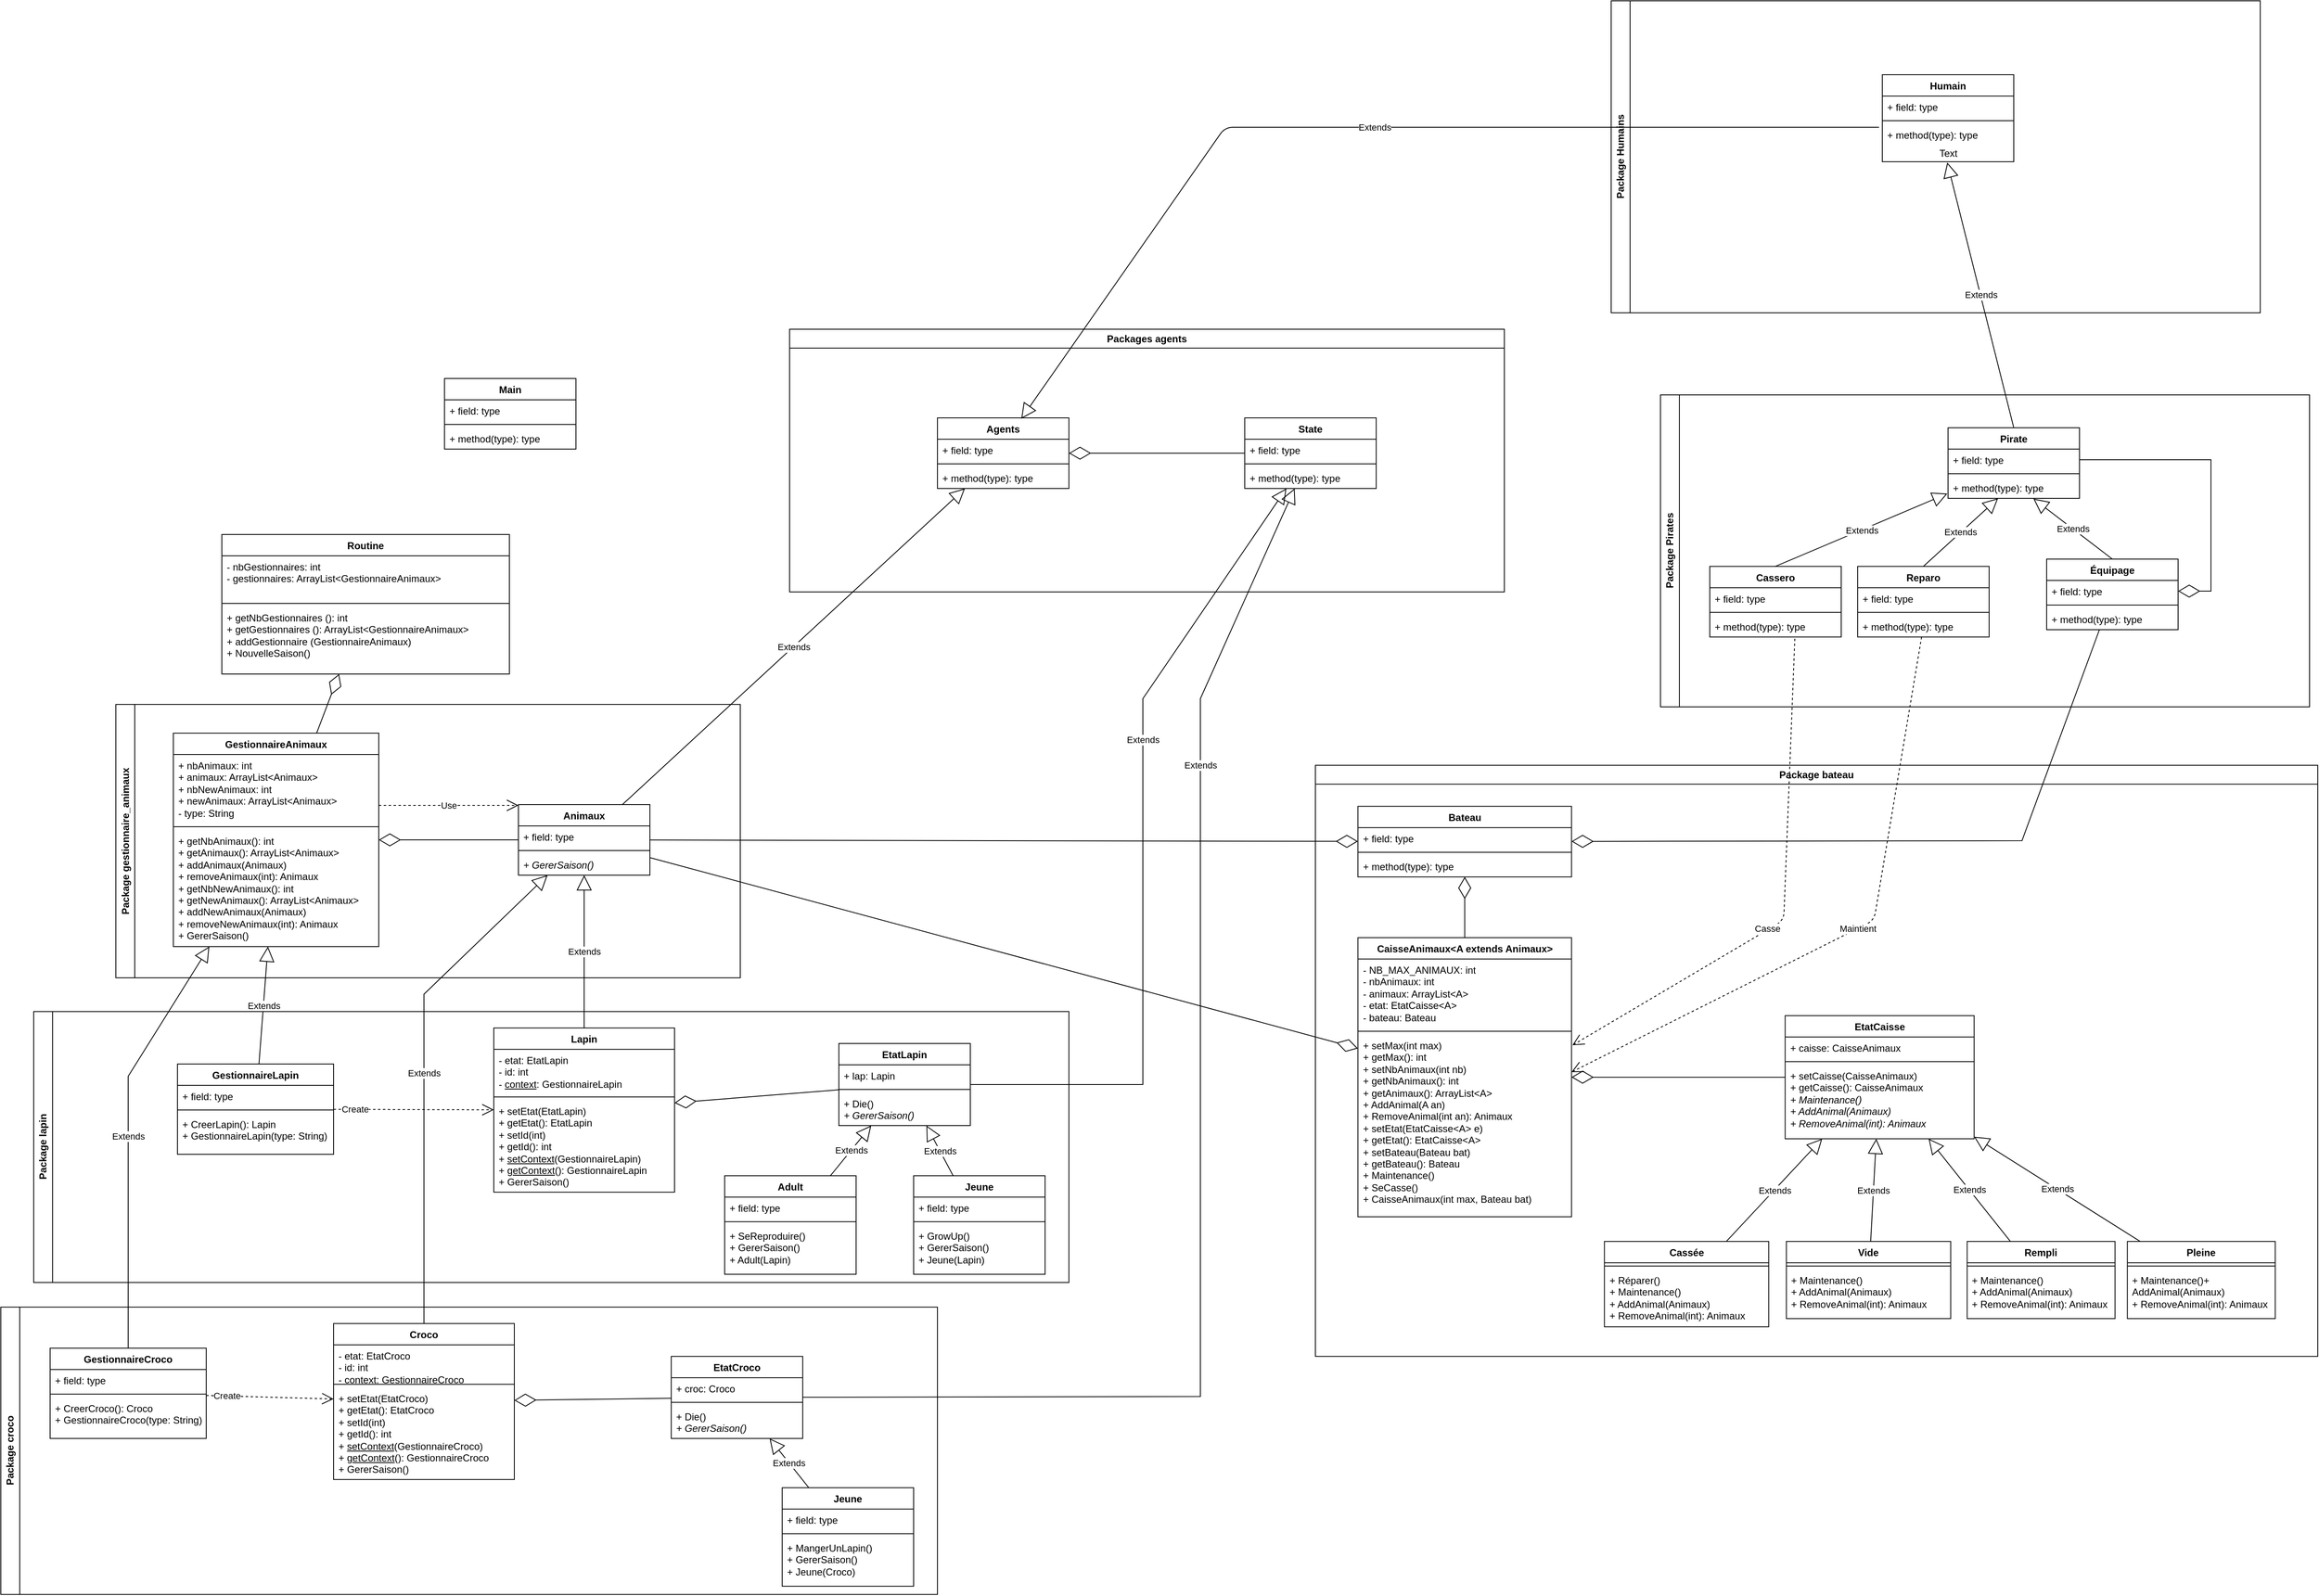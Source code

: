 <mxfile version="13.0.3" type="device"><diagram name="Page-1" id="qOxtAJsp_yPDaNIsfVv7"><mxGraphModel dx="1457" dy="1632" grid="1" gridSize="10" guides="1" tooltips="1" connect="1" arrows="1" fold="1" page="1" pageScale="1" pageWidth="827" pageHeight="1169" math="0" shadow="0"><root><mxCell id="0"/><mxCell id="1" parent="0"/><mxCell id="GHf5l6DtJfJqnrNowMV0-1" value="Routine" style="swimlane;fontStyle=1;align=center;verticalAlign=top;childLayout=stackLayout;horizontal=1;startSize=26;horizontalStack=0;resizeParent=1;resizeParentMax=0;resizeLast=0;collapsible=1;marginBottom=0;whiteSpace=wrap;html=1;" parent="1" vertex="1"><mxGeometry x="249" y="240" width="350" height="170" as="geometry"/></mxCell><mxCell id="GHf5l6DtJfJqnrNowMV0-2" value="&lt;div&gt;- nbGestionnaires: int&lt;/div&gt;&lt;div&gt;- gestionnaires: ArrayList&amp;lt;GestionnaireAnimaux&amp;gt;&lt;br&gt;&lt;/div&gt;" style="text;strokeColor=none;fillColor=none;align=left;verticalAlign=top;spacingLeft=4;spacingRight=4;overflow=hidden;rotatable=0;points=[[0,0.5],[1,0.5]];portConstraint=eastwest;whiteSpace=wrap;html=1;" parent="GHf5l6DtJfJqnrNowMV0-1" vertex="1"><mxGeometry y="26" width="350" height="54" as="geometry"/></mxCell><mxCell id="GHf5l6DtJfJqnrNowMV0-3" value="" style="line;strokeWidth=1;fillColor=none;align=left;verticalAlign=middle;spacingTop=-1;spacingLeft=3;spacingRight=3;rotatable=0;labelPosition=right;points=[];portConstraint=eastwest;strokeColor=inherit;" parent="GHf5l6DtJfJqnrNowMV0-1" vertex="1"><mxGeometry y="80" width="350" height="8" as="geometry"/></mxCell><mxCell id="GHf5l6DtJfJqnrNowMV0-4" value="&lt;div&gt;+ &lt;span style=&quot;white-space: pre;&quot;&gt;getNbGestionnaires&lt;/span&gt;&lt;span style=&quot;color: rgb(220, 220, 170); white-space: pre;&quot;&gt; &lt;/span&gt;&lt;span style=&quot;white-space: normal&quot;&gt;(): int&lt;/span&gt;&lt;/div&gt;&lt;div&gt;&lt;span style=&quot;white-space: normal&quot;&gt;+ &lt;/span&gt;&lt;span style=&quot;white-space: pre;&quot;&gt;getGestionnaires (): &lt;/span&gt;&lt;span style=&quot;white-space: pre;&quot;&gt;ArrayList&lt;/span&gt;&lt;span style=&quot;white-space: pre;&quot;&gt;&amp;lt;&lt;/span&gt;&lt;span style=&quot;white-space: pre;&quot;&gt;GestionnaireAnimaux&lt;/span&gt;&lt;span style=&quot;white-space: pre;&quot;&gt;&amp;gt;&lt;/span&gt;&lt;/div&gt;&lt;div&gt;&lt;span style=&quot;white-space: pre;&quot;&gt;+ &lt;/span&gt;&lt;span style=&quot;white-space: pre;&quot;&gt;addGestionnaire (&lt;/span&gt;&lt;span style=&quot;white-space: pre;&quot;&gt;GestionnaireAnimaux)&lt;/span&gt;&lt;/div&gt;&lt;div&gt;&lt;span style=&quot;white-space: pre;&quot;&gt;+ &lt;/span&gt;&lt;span style=&quot;white-space: pre;&quot;&gt;NouvelleSaison()&lt;/span&gt;&lt;/div&gt;&lt;div&gt;&lt;span style=&quot;white-space: normal&quot;&gt;&lt;/span&gt;&lt;/div&gt;" style="text;strokeColor=none;fillColor=none;align=left;verticalAlign=top;spacingLeft=4;spacingRight=4;overflow=hidden;rotatable=0;points=[[0,0.5],[1,0.5]];portConstraint=eastwest;whiteSpace=wrap;html=1;" parent="GHf5l6DtJfJqnrNowMV0-1" vertex="1"><mxGeometry y="88" width="350" height="82" as="geometry"/></mxCell><mxCell id="GHf5l6DtJfJqnrNowMV0-9" value="GestionnaireAnimaux" style="swimlane;fontStyle=1;align=center;verticalAlign=top;childLayout=stackLayout;horizontal=1;startSize=26;horizontalStack=0;resizeParent=1;resizeParentMax=0;resizeLast=0;collapsible=1;marginBottom=0;whiteSpace=wrap;html=1;" parent="1" vertex="1"><mxGeometry x="190" y="482" width="250" height="260" as="geometry"/></mxCell><mxCell id="GHf5l6DtJfJqnrNowMV0-10" value="&lt;div&gt;+ &lt;font style=&quot;white-space: pre;&quot; color=&quot;#000000&quot;&gt;nbAnimaux&lt;/font&gt;: int&lt;/div&gt;&lt;div&gt;+ animaux: ArrayList&amp;lt;Animaux&amp;gt;&lt;br&gt;&lt;/div&gt;&lt;div&gt;+ &lt;font style=&quot;white-space: pre;&quot; color=&quot;#000000&quot;&gt;nbNewAnimaux&lt;/font&gt;: int&lt;/div&gt;&lt;div&gt;&lt;div&gt;+ newAnimaux: ArrayList&amp;lt;Animaux&amp;gt;&lt;/div&gt;&lt;div&gt;- type: String&lt;br&gt;&lt;/div&gt;&lt;/div&gt;" style="text;strokeColor=none;fillColor=none;align=left;verticalAlign=top;spacingLeft=4;spacingRight=4;overflow=hidden;rotatable=0;points=[[0,0.5],[1,0.5]];portConstraint=eastwest;whiteSpace=wrap;html=1;" parent="GHf5l6DtJfJqnrNowMV0-9" vertex="1"><mxGeometry y="26" width="250" height="84" as="geometry"/></mxCell><mxCell id="GHf5l6DtJfJqnrNowMV0-11" value="" style="line;strokeWidth=1;fillColor=none;align=left;verticalAlign=middle;spacingTop=-1;spacingLeft=3;spacingRight=3;rotatable=0;labelPosition=right;points=[];portConstraint=eastwest;strokeColor=inherit;" parent="GHf5l6DtJfJqnrNowMV0-9" vertex="1"><mxGeometry y="110" width="250" height="8" as="geometry"/></mxCell><mxCell id="GHf5l6DtJfJqnrNowMV0-12" value="&lt;div&gt;+ &lt;span style=&quot;white-space: pre;&quot;&gt;getNbAnimaux&lt;/span&gt;(): int&lt;/div&gt;&lt;div&gt;+ getAnimaux(): ArrayList&amp;lt;Animaux&amp;gt;&lt;/div&gt;&lt;div&gt;+ addAnimaux(Animaux)&lt;/div&gt;&lt;div&gt;+ removeAnimaux(int): Animaux&lt;/div&gt;&lt;div&gt;&lt;div&gt;+ &lt;span style=&quot;white-space: pre;&quot;&gt;getNbNewAnimaux&lt;/span&gt;(): int&lt;/div&gt;&lt;div&gt;+ getNewAnimaux(): ArrayList&amp;lt;Animaux&amp;gt;&lt;/div&gt;&lt;div&gt;+ addNewAnimaux(Animaux)&lt;/div&gt;+ removeNewAnimaux(int): Animaux&lt;/div&gt;&lt;div&gt;+ GererSaison()&lt;br&gt;&lt;/div&gt;" style="text;strokeColor=none;fillColor=none;align=left;verticalAlign=top;spacingLeft=4;spacingRight=4;overflow=hidden;rotatable=0;points=[[0,0.5],[1,0.5]];portConstraint=eastwest;whiteSpace=wrap;html=1;" parent="GHf5l6DtJfJqnrNowMV0-9" vertex="1"><mxGeometry y="118" width="250" height="142" as="geometry"/></mxCell><mxCell id="GHf5l6DtJfJqnrNowMV0-13" value="Lapin" style="swimlane;fontStyle=1;align=center;verticalAlign=top;childLayout=stackLayout;horizontal=1;startSize=26;horizontalStack=0;resizeParent=1;resizeParentMax=0;resizeLast=0;collapsible=1;marginBottom=0;whiteSpace=wrap;html=1;" parent="1" vertex="1"><mxGeometry x="580" y="841.08" width="220" height="200" as="geometry"/></mxCell><mxCell id="GHf5l6DtJfJqnrNowMV0-14" value="&lt;div&gt;- etat: EtatLapin&lt;/div&gt;&lt;div&gt;- id: int&lt;br&gt;&lt;/div&gt;&lt;div&gt;- &lt;u&gt;context&lt;/u&gt;: GestionnaireLapin&lt;br&gt;&lt;/div&gt;" style="text;strokeColor=none;fillColor=none;align=left;verticalAlign=top;spacingLeft=4;spacingRight=4;overflow=hidden;rotatable=0;points=[[0,0.5],[1,0.5]];portConstraint=eastwest;whiteSpace=wrap;html=1;" parent="GHf5l6DtJfJqnrNowMV0-13" vertex="1"><mxGeometry y="26" width="220" height="54" as="geometry"/></mxCell><mxCell id="GHf5l6DtJfJqnrNowMV0-15" value="" style="line;strokeWidth=1;fillColor=none;align=left;verticalAlign=middle;spacingTop=-1;spacingLeft=3;spacingRight=3;rotatable=0;labelPosition=right;points=[];portConstraint=eastwest;strokeColor=inherit;" parent="GHf5l6DtJfJqnrNowMV0-13" vertex="1"><mxGeometry y="80" width="220" height="8" as="geometry"/></mxCell><mxCell id="GHf5l6DtJfJqnrNowMV0-16" value="&lt;div&gt;+ setEtat(EtatLapin)&lt;/div&gt;&lt;div&gt;+ getEtat(): EtatLapin&lt;/div&gt;&lt;div&gt;+ setId(int)&lt;/div&gt;&lt;div&gt;+ getId(): int&lt;br&gt;&lt;/div&gt;&lt;div&gt;+ &lt;u&gt;setContext&lt;/u&gt;(GestionnaireLapin)&lt;/div&gt;&lt;div&gt;+ &lt;u&gt;getContext&lt;/u&gt;(): GestionnaireLapin&lt;/div&gt;&lt;div&gt;+ GererSaison()&lt;br&gt;&lt;/div&gt;" style="text;strokeColor=none;fillColor=none;align=left;verticalAlign=top;spacingLeft=4;spacingRight=4;overflow=hidden;rotatable=0;points=[[0,0.5],[1,0.5]];portConstraint=eastwest;whiteSpace=wrap;html=1;" parent="GHf5l6DtJfJqnrNowMV0-13" vertex="1"><mxGeometry y="88" width="220" height="112" as="geometry"/></mxCell><mxCell id="GHf5l6DtJfJqnrNowMV0-25" value="Adult" style="swimlane;fontStyle=1;align=center;verticalAlign=top;childLayout=stackLayout;horizontal=1;startSize=26;horizontalStack=0;resizeParent=1;resizeParentMax=0;resizeLast=0;collapsible=1;marginBottom=0;whiteSpace=wrap;html=1;" parent="1" vertex="1"><mxGeometry x="861" y="1021.08" width="160" height="120" as="geometry"/></mxCell><mxCell id="GHf5l6DtJfJqnrNowMV0-26" value="+ field: type" style="text;strokeColor=none;fillColor=none;align=left;verticalAlign=top;spacingLeft=4;spacingRight=4;overflow=hidden;rotatable=0;points=[[0,0.5],[1,0.5]];portConstraint=eastwest;whiteSpace=wrap;html=1;" parent="GHf5l6DtJfJqnrNowMV0-25" vertex="1"><mxGeometry y="26" width="160" height="26" as="geometry"/></mxCell><mxCell id="GHf5l6DtJfJqnrNowMV0-27" value="" style="line;strokeWidth=1;fillColor=none;align=left;verticalAlign=middle;spacingTop=-1;spacingLeft=3;spacingRight=3;rotatable=0;labelPosition=right;points=[];portConstraint=eastwest;strokeColor=inherit;" parent="GHf5l6DtJfJqnrNowMV0-25" vertex="1"><mxGeometry y="52" width="160" height="8" as="geometry"/></mxCell><mxCell id="GHf5l6DtJfJqnrNowMV0-28" value="&lt;div&gt;+ SeReproduire()&lt;/div&gt;&lt;div&gt;+ GererSaison()&lt;/div&gt;&lt;div&gt;+ Adult(Lapin)&lt;br&gt;&lt;/div&gt;" style="text;strokeColor=none;fillColor=none;align=left;verticalAlign=top;spacingLeft=4;spacingRight=4;overflow=hidden;rotatable=0;points=[[0,0.5],[1,0.5]];portConstraint=eastwest;whiteSpace=wrap;html=1;" parent="GHf5l6DtJfJqnrNowMV0-25" vertex="1"><mxGeometry y="60" width="160" height="60" as="geometry"/></mxCell><mxCell id="GHf5l6DtJfJqnrNowMV0-29" value="Jeune" style="swimlane;fontStyle=1;align=center;verticalAlign=top;childLayout=stackLayout;horizontal=1;startSize=26;horizontalStack=0;resizeParent=1;resizeParentMax=0;resizeLast=0;collapsible=1;marginBottom=0;whiteSpace=wrap;html=1;" parent="1" vertex="1"><mxGeometry x="1091" y="1021.08" width="160" height="120" as="geometry"/></mxCell><mxCell id="GHf5l6DtJfJqnrNowMV0-30" value="+ field: type" style="text;strokeColor=none;fillColor=none;align=left;verticalAlign=top;spacingLeft=4;spacingRight=4;overflow=hidden;rotatable=0;points=[[0,0.5],[1,0.5]];portConstraint=eastwest;whiteSpace=wrap;html=1;" parent="GHf5l6DtJfJqnrNowMV0-29" vertex="1"><mxGeometry y="26" width="160" height="26" as="geometry"/></mxCell><mxCell id="GHf5l6DtJfJqnrNowMV0-31" value="" style="line;strokeWidth=1;fillColor=none;align=left;verticalAlign=middle;spacingTop=-1;spacingLeft=3;spacingRight=3;rotatable=0;labelPosition=right;points=[];portConstraint=eastwest;strokeColor=inherit;" parent="GHf5l6DtJfJqnrNowMV0-29" vertex="1"><mxGeometry y="52" width="160" height="8" as="geometry"/></mxCell><mxCell id="GHf5l6DtJfJqnrNowMV0-32" value="&lt;div&gt;+ GrowUp()&lt;/div&gt;&lt;div&gt;+ GererSaison()&lt;/div&gt;&lt;div&gt;+ Jeune(Lapin)&lt;br&gt;&lt;/div&gt;" style="text;strokeColor=none;fillColor=none;align=left;verticalAlign=top;spacingLeft=4;spacingRight=4;overflow=hidden;rotatable=0;points=[[0,0.5],[1,0.5]];portConstraint=eastwest;whiteSpace=wrap;html=1;" parent="GHf5l6DtJfJqnrNowMV0-29" vertex="1"><mxGeometry y="60" width="160" height="60" as="geometry"/></mxCell><mxCell id="GHf5l6DtJfJqnrNowMV0-33" value="" style="endArrow=diamondThin;endFill=0;endSize=24;html=1;rounded=0;" parent="1" source="GHf5l6DtJfJqnrNowMV0-9" target="GHf5l6DtJfJqnrNowMV0-1" edge="1"><mxGeometry width="160" relative="1" as="geometry"><mxPoint x="440" y="670" as="sourcePoint"/><mxPoint x="600" y="670" as="targetPoint"/></mxGeometry></mxCell><mxCell id="GHf5l6DtJfJqnrNowMV0-34" value="Extends" style="endArrow=block;endSize=16;endFill=0;html=1;rounded=0;" parent="1" source="GHf5l6DtJfJqnrNowMV0-17" target="GHf5l6DtJfJqnrNowMV0-9" edge="1"><mxGeometry width="160" relative="1" as="geometry"><mxPoint x="440" y="841.08" as="sourcePoint"/><mxPoint x="330" y="790" as="targetPoint"/></mxGeometry></mxCell><mxCell id="GHf5l6DtJfJqnrNowMV0-35" value="Extends" style="endArrow=block;endSize=16;endFill=0;html=1;rounded=0;" parent="1" source="GHf5l6DtJfJqnrNowMV0-13" target="GHf5l6DtJfJqnrNowMV0-5" edge="1"><mxGeometry width="160" relative="1" as="geometry"><mxPoint x="490" y="808" as="sourcePoint"/><mxPoint x="490" y="680" as="targetPoint"/></mxGeometry></mxCell><mxCell id="GHf5l6DtJfJqnrNowMV0-36" value="Extends" style="endArrow=block;endSize=16;endFill=0;html=1;rounded=0;" parent="1" source="GHf5l6DtJfJqnrNowMV0-25" target="GHf5l6DtJfJqnrNowMV0-21" edge="1"><mxGeometry width="160" relative="1" as="geometry"><mxPoint x="881" y="979.08" as="sourcePoint"/><mxPoint x="881" y="851.08" as="targetPoint"/></mxGeometry></mxCell><mxCell id="GHf5l6DtJfJqnrNowMV0-37" value="Extends" style="endArrow=block;endSize=16;endFill=0;html=1;rounded=0;" parent="1" source="GHf5l6DtJfJqnrNowMV0-29" target="GHf5l6DtJfJqnrNowMV0-21" edge="1"><mxGeometry width="160" relative="1" as="geometry"><mxPoint x="961" y="967.08" as="sourcePoint"/><mxPoint x="961" y="839.08" as="targetPoint"/></mxGeometry></mxCell><mxCell id="GHf5l6DtJfJqnrNowMV0-38" value="" style="endArrow=diamondThin;endFill=0;endSize=24;html=1;rounded=0;" parent="1" source="GHf5l6DtJfJqnrNowMV0-5" target="GHf5l6DtJfJqnrNowMV0-9" edge="1"><mxGeometry width="160" relative="1" as="geometry"><mxPoint x="490" y="706" as="sourcePoint"/><mxPoint x="533" y="604" as="targetPoint"/></mxGeometry></mxCell><mxCell id="GHf5l6DtJfJqnrNowMV0-39" value="" style="endArrow=diamondThin;endFill=0;endSize=24;html=1;rounded=0;" parent="1" source="GHf5l6DtJfJqnrNowMV0-21" target="GHf5l6DtJfJqnrNowMV0-13" edge="1"><mxGeometry width="160" relative="1" as="geometry"><mxPoint x="900" y="727.08" as="sourcePoint"/><mxPoint x="943" y="625.08" as="targetPoint"/></mxGeometry></mxCell><mxCell id="GHf5l6DtJfJqnrNowMV0-40" value="Main" style="swimlane;fontStyle=1;align=center;verticalAlign=top;childLayout=stackLayout;horizontal=1;startSize=26;horizontalStack=0;resizeParent=1;resizeParentMax=0;resizeLast=0;collapsible=1;marginBottom=0;whiteSpace=wrap;html=1;" parent="1" vertex="1"><mxGeometry x="520" y="50" width="160" height="86" as="geometry"/></mxCell><mxCell id="GHf5l6DtJfJqnrNowMV0-41" value="+ field: type" style="text;strokeColor=none;fillColor=none;align=left;verticalAlign=top;spacingLeft=4;spacingRight=4;overflow=hidden;rotatable=0;points=[[0,0.5],[1,0.5]];portConstraint=eastwest;whiteSpace=wrap;html=1;" parent="GHf5l6DtJfJqnrNowMV0-40" vertex="1"><mxGeometry y="26" width="160" height="26" as="geometry"/></mxCell><mxCell id="GHf5l6DtJfJqnrNowMV0-42" value="" style="line;strokeWidth=1;fillColor=none;align=left;verticalAlign=middle;spacingTop=-1;spacingLeft=3;spacingRight=3;rotatable=0;labelPosition=right;points=[];portConstraint=eastwest;strokeColor=inherit;" parent="GHf5l6DtJfJqnrNowMV0-40" vertex="1"><mxGeometry y="52" width="160" height="8" as="geometry"/></mxCell><mxCell id="GHf5l6DtJfJqnrNowMV0-43" value="+ method(type): type" style="text;strokeColor=none;fillColor=none;align=left;verticalAlign=top;spacingLeft=4;spacingRight=4;overflow=hidden;rotatable=0;points=[[0,0.5],[1,0.5]];portConstraint=eastwest;whiteSpace=wrap;html=1;" parent="GHf5l6DtJfJqnrNowMV0-40" vertex="1"><mxGeometry y="60" width="160" height="26" as="geometry"/></mxCell><mxCell id="GHf5l6DtJfJqnrNowMV0-44" value="Use" style="endArrow=open;endSize=12;dashed=1;html=1;rounded=0;" parent="1" edge="1"><mxGeometry width="160" relative="1" as="geometry"><mxPoint x="440" y="570" as="sourcePoint"/><mxPoint x="610" y="570" as="targetPoint"/></mxGeometry></mxCell><mxCell id="GHf5l6DtJfJqnrNowMV0-45" value="Create" style="endArrow=open;endSize=12;dashed=1;html=1;rounded=0;" parent="1" source="GHf5l6DtJfJqnrNowMV0-17" target="GHf5l6DtJfJqnrNowMV0-13" edge="1"><mxGeometry x="-0.73" width="160" relative="1" as="geometry"><mxPoint x="395" y="1051.08" as="sourcePoint"/><mxPoint x="565" y="1051.08" as="targetPoint"/><mxPoint as="offset"/></mxGeometry></mxCell><mxCell id="GHf5l6DtJfJqnrNowMV0-46" value="Croco" style="swimlane;fontStyle=1;align=center;verticalAlign=top;childLayout=stackLayout;horizontal=1;startSize=26;horizontalStack=0;resizeParent=1;resizeParentMax=0;resizeLast=0;collapsible=1;marginBottom=0;whiteSpace=wrap;html=1;" parent="1" vertex="1"><mxGeometry x="385" y="1201.08" width="220" height="190" as="geometry"/></mxCell><mxCell id="GHf5l6DtJfJqnrNowMV0-47" value="&lt;div&gt;- etat: EtatCroco&lt;/div&gt;&lt;div&gt;- id: int&lt;br&gt;&lt;/div&gt;&lt;div&gt;- &lt;u&gt;context&lt;/u&gt;: GestionnaireCroco&lt;br&gt;&lt;/div&gt;" style="text;strokeColor=none;fillColor=none;align=left;verticalAlign=top;spacingLeft=4;spacingRight=4;overflow=hidden;rotatable=0;points=[[0,0.5],[1,0.5]];portConstraint=eastwest;whiteSpace=wrap;html=1;" parent="GHf5l6DtJfJqnrNowMV0-46" vertex="1"><mxGeometry y="26" width="220" height="44" as="geometry"/></mxCell><mxCell id="GHf5l6DtJfJqnrNowMV0-48" value="" style="line;strokeWidth=1;fillColor=none;align=left;verticalAlign=middle;spacingTop=-1;spacingLeft=3;spacingRight=3;rotatable=0;labelPosition=right;points=[];portConstraint=eastwest;strokeColor=inherit;" parent="GHf5l6DtJfJqnrNowMV0-46" vertex="1"><mxGeometry y="70" width="220" height="8" as="geometry"/></mxCell><mxCell id="GHf5l6DtJfJqnrNowMV0-49" value="&lt;div&gt;+ setEtat(EtatCroco)&lt;/div&gt;&lt;div&gt;+ getEtat(): EtatCroco&lt;/div&gt;&lt;div&gt;&lt;div&gt;+ setId(int)&lt;/div&gt;+ getId(): int&lt;/div&gt;&lt;div&gt;+ &lt;u&gt;setContext&lt;/u&gt;(GestionnaireCroco)&lt;/div&gt;&lt;div&gt;+ &lt;u&gt;getContext&lt;/u&gt;(): GestionnaireCroco&lt;/div&gt;&lt;div&gt;+ GererSaison()&lt;br&gt;&lt;/div&gt;" style="text;strokeColor=none;fillColor=none;align=left;verticalAlign=top;spacingLeft=4;spacingRight=4;overflow=hidden;rotatable=0;points=[[0,0.5],[1,0.5]];portConstraint=eastwest;whiteSpace=wrap;html=1;" parent="GHf5l6DtJfJqnrNowMV0-46" vertex="1"><mxGeometry y="78" width="220" height="112" as="geometry"/></mxCell><mxCell id="GHf5l6DtJfJqnrNowMV0-50" value="GestionnaireCroco" style="swimlane;fontStyle=1;align=center;verticalAlign=top;childLayout=stackLayout;horizontal=1;startSize=26;horizontalStack=0;resizeParent=1;resizeParentMax=0;resizeLast=0;collapsible=1;marginBottom=0;whiteSpace=wrap;html=1;" parent="1" vertex="1"><mxGeometry x="40" y="1231.08" width="190" height="110" as="geometry"/></mxCell><mxCell id="GHf5l6DtJfJqnrNowMV0-51" value="+ field: type" style="text;strokeColor=none;fillColor=none;align=left;verticalAlign=top;spacingLeft=4;spacingRight=4;overflow=hidden;rotatable=0;points=[[0,0.5],[1,0.5]];portConstraint=eastwest;whiteSpace=wrap;html=1;" parent="GHf5l6DtJfJqnrNowMV0-50" vertex="1"><mxGeometry y="26" width="190" height="26" as="geometry"/></mxCell><mxCell id="GHf5l6DtJfJqnrNowMV0-52" value="" style="line;strokeWidth=1;fillColor=none;align=left;verticalAlign=middle;spacingTop=-1;spacingLeft=3;spacingRight=3;rotatable=0;labelPosition=right;points=[];portConstraint=eastwest;strokeColor=inherit;" parent="GHf5l6DtJfJqnrNowMV0-50" vertex="1"><mxGeometry y="52" width="190" height="8" as="geometry"/></mxCell><mxCell id="GHf5l6DtJfJqnrNowMV0-53" value="&lt;div&gt;+ CreerCroco(): Croco&lt;/div&gt;&lt;div&gt;+ GestionnaireCroco(type: String)&lt;br&gt;&lt;/div&gt;" style="text;strokeColor=none;fillColor=none;align=left;verticalAlign=top;spacingLeft=4;spacingRight=4;overflow=hidden;rotatable=0;points=[[0,0.5],[1,0.5]];portConstraint=eastwest;whiteSpace=wrap;html=1;" parent="GHf5l6DtJfJqnrNowMV0-50" vertex="1"><mxGeometry y="60" width="190" height="50" as="geometry"/></mxCell><mxCell id="GHf5l6DtJfJqnrNowMV0-54" value="EtatCroco" style="swimlane;fontStyle=1;align=center;verticalAlign=top;childLayout=stackLayout;horizontal=1;startSize=26;horizontalStack=0;resizeParent=1;resizeParentMax=0;resizeLast=0;collapsible=1;marginBottom=0;whiteSpace=wrap;html=1;" parent="1" vertex="1"><mxGeometry x="796" y="1241.08" width="160" height="100" as="geometry"/></mxCell><mxCell id="GHf5l6DtJfJqnrNowMV0-55" value="+ croc: Croco" style="text;strokeColor=none;fillColor=none;align=left;verticalAlign=top;spacingLeft=4;spacingRight=4;overflow=hidden;rotatable=0;points=[[0,0.5],[1,0.5]];portConstraint=eastwest;whiteSpace=wrap;html=1;" parent="GHf5l6DtJfJqnrNowMV0-54" vertex="1"><mxGeometry y="26" width="160" height="26" as="geometry"/></mxCell><mxCell id="GHf5l6DtJfJqnrNowMV0-56" value="" style="line;strokeWidth=1;fillColor=none;align=left;verticalAlign=middle;spacingTop=-1;spacingLeft=3;spacingRight=3;rotatable=0;labelPosition=right;points=[];portConstraint=eastwest;strokeColor=inherit;" parent="GHf5l6DtJfJqnrNowMV0-54" vertex="1"><mxGeometry y="52" width="160" height="8" as="geometry"/></mxCell><mxCell id="GHf5l6DtJfJqnrNowMV0-57" value="+ Die()&lt;div&gt;&lt;i&gt;+ GererSaison()&lt;/i&gt;&lt;/div&gt;" style="text;strokeColor=none;fillColor=none;align=left;verticalAlign=top;spacingLeft=4;spacingRight=4;overflow=hidden;rotatable=0;points=[[0,0.5],[1,0.5]];portConstraint=eastwest;whiteSpace=wrap;html=1;" parent="GHf5l6DtJfJqnrNowMV0-54" vertex="1"><mxGeometry y="60" width="160" height="40" as="geometry"/></mxCell><mxCell id="GHf5l6DtJfJqnrNowMV0-62" value="Jeune" style="swimlane;fontStyle=1;align=center;verticalAlign=top;childLayout=stackLayout;horizontal=1;startSize=26;horizontalStack=0;resizeParent=1;resizeParentMax=0;resizeLast=0;collapsible=1;marginBottom=0;whiteSpace=wrap;html=1;" parent="1" vertex="1"><mxGeometry x="931" y="1401.08" width="160" height="120" as="geometry"/></mxCell><mxCell id="GHf5l6DtJfJqnrNowMV0-64" value="+ field: type" style="text;strokeColor=none;fillColor=none;align=left;verticalAlign=top;spacingLeft=4;spacingRight=4;overflow=hidden;rotatable=0;points=[[0,0.5],[1,0.5]];portConstraint=eastwest;whiteSpace=wrap;html=1;" parent="GHf5l6DtJfJqnrNowMV0-62" vertex="1"><mxGeometry y="26" width="160" height="26" as="geometry"/></mxCell><mxCell id="GHf5l6DtJfJqnrNowMV0-65" value="" style="line;strokeWidth=1;fillColor=none;align=left;verticalAlign=middle;spacingTop=-1;spacingLeft=3;spacingRight=3;rotatable=0;labelPosition=right;points=[];portConstraint=eastwest;strokeColor=inherit;" parent="GHf5l6DtJfJqnrNowMV0-62" vertex="1"><mxGeometry y="52" width="160" height="8" as="geometry"/></mxCell><mxCell id="GHf5l6DtJfJqnrNowMV0-63" value="&lt;div&gt;+ MangerUnLapin()&lt;br&gt;&lt;/div&gt;&lt;div&gt;+ GererSaison()&lt;/div&gt;&lt;div&gt;+ Jeune(Croco)&lt;br&gt;&lt;/div&gt;" style="text;strokeColor=none;fillColor=none;align=left;verticalAlign=top;spacingLeft=4;spacingRight=4;overflow=hidden;rotatable=0;points=[[0,0.5],[1,0.5]];portConstraint=eastwest;whiteSpace=wrap;html=1;" parent="GHf5l6DtJfJqnrNowMV0-62" vertex="1"><mxGeometry y="60" width="160" height="60" as="geometry"/></mxCell><mxCell id="GHf5l6DtJfJqnrNowMV0-67" value="Extends" style="endArrow=block;endSize=16;endFill=0;html=1;rounded=0;" parent="1" source="GHf5l6DtJfJqnrNowMV0-62" target="GHf5l6DtJfJqnrNowMV0-54" edge="1"><mxGeometry width="160" relative="1" as="geometry"><mxPoint x="1106" y="1451.08" as="sourcePoint"/><mxPoint x="766" y="1199.08" as="targetPoint"/></mxGeometry></mxCell><mxCell id="GHf5l6DtJfJqnrNowMV0-68" value="" style="endArrow=diamondThin;endFill=0;endSize=24;html=1;rounded=0;" parent="1" source="GHf5l6DtJfJqnrNowMV0-54" target="GHf5l6DtJfJqnrNowMV0-46" edge="1"><mxGeometry width="160" relative="1" as="geometry"><mxPoint x="705" y="1087.08" as="sourcePoint"/><mxPoint x="748" y="985.08" as="targetPoint"/></mxGeometry></mxCell><mxCell id="GHf5l6DtJfJqnrNowMV0-69" value="Create" style="endArrow=open;endSize=12;dashed=1;html=1;rounded=0;" parent="1" source="GHf5l6DtJfJqnrNowMV0-50" target="GHf5l6DtJfJqnrNowMV0-46" edge="1"><mxGeometry x="-0.676" width="160" relative="1" as="geometry"><mxPoint x="200" y="1411.08" as="sourcePoint"/><mxPoint x="370" y="1411.08" as="targetPoint"/><mxPoint as="offset"/></mxGeometry></mxCell><mxCell id="GHf5l6DtJfJqnrNowMV0-70" value="Extends" style="endArrow=block;endSize=16;endFill=0;html=1;rounded=0;" parent="1" source="GHf5l6DtJfJqnrNowMV0-50" target="GHf5l6DtJfJqnrNowMV0-9" edge="1"><mxGeometry width="160" relative="1" as="geometry"><mxPoint x="140" y="1059.08" as="sourcePoint"/><mxPoint x="190" y="820.003" as="targetPoint"/><Array as="points"><mxPoint x="135" y="900"/></Array></mxGeometry></mxCell><mxCell id="GHf5l6DtJfJqnrNowMV0-71" value="Extends" style="endArrow=block;endSize=16;endFill=0;html=1;rounded=0;" parent="1" source="GHf5l6DtJfJqnrNowMV0-46" target="GHf5l6DtJfJqnrNowMV0-5" edge="1"><mxGeometry width="160" relative="1" as="geometry"><mxPoint x="490" y="1000" as="sourcePoint"/><mxPoint x="490" y="870" as="targetPoint"/><Array as="points"><mxPoint x="495" y="800"/></Array></mxGeometry></mxCell><mxCell id="5e1gmhQ1w_GoR9v8O3CP-27" value="" style="endArrow=diamondThin;endFill=0;endSize=24;html=1;rounded=0;" parent="1" source="GHf5l6DtJfJqnrNowMV0-5" target="GHf5l6DtJfJqnrNowMV0-72" edge="1"><mxGeometry width="160" relative="1" as="geometry"><mxPoint x="1080" y="556" as="sourcePoint"/><mxPoint x="920" y="512" as="targetPoint"/></mxGeometry></mxCell><mxCell id="5e1gmhQ1w_GoR9v8O3CP-28" value="" style="endArrow=diamondThin;endFill=0;endSize=24;html=1;rounded=0;" parent="1" source="GHf5l6DtJfJqnrNowMV0-5" target="XborMlDUFwsPTp5JtEL8-1" edge="1"><mxGeometry width="160" relative="1" as="geometry"><mxPoint x="1110" y="588" as="sourcePoint"/><mxPoint x="950" y="544" as="targetPoint"/></mxGeometry></mxCell><mxCell id="5e1gmhQ1w_GoR9v8O3CP-32" value="Package croco" style="swimlane;horizontal=0;whiteSpace=wrap;html=1;" parent="1" vertex="1"><mxGeometry x="-20" y="1181.08" width="1140" height="350" as="geometry"/></mxCell><mxCell id="5e1gmhQ1w_GoR9v8O3CP-33" value="Package lapin" style="swimlane;horizontal=0;whiteSpace=wrap;html=1;" parent="1" vertex="1"><mxGeometry x="20" y="821.08" width="1260" height="330" as="geometry"/></mxCell><mxCell id="GHf5l6DtJfJqnrNowMV0-21" value="EtatLapin" style="swimlane;fontStyle=1;align=center;verticalAlign=top;childLayout=stackLayout;horizontal=1;startSize=26;horizontalStack=0;resizeParent=1;resizeParentMax=0;resizeLast=0;collapsible=1;marginBottom=0;whiteSpace=wrap;html=1;" parent="5e1gmhQ1w_GoR9v8O3CP-33" vertex="1"><mxGeometry x="980" y="38.92" width="160" height="100" as="geometry"/></mxCell><mxCell id="GHf5l6DtJfJqnrNowMV0-22" value="+ lap: Lapin" style="text;strokeColor=none;fillColor=none;align=left;verticalAlign=top;spacingLeft=4;spacingRight=4;overflow=hidden;rotatable=0;points=[[0,0.5],[1,0.5]];portConstraint=eastwest;whiteSpace=wrap;html=1;" parent="GHf5l6DtJfJqnrNowMV0-21" vertex="1"><mxGeometry y="26" width="160" height="26" as="geometry"/></mxCell><mxCell id="GHf5l6DtJfJqnrNowMV0-23" value="" style="line;strokeWidth=1;fillColor=none;align=left;verticalAlign=middle;spacingTop=-1;spacingLeft=3;spacingRight=3;rotatable=0;labelPosition=right;points=[];portConstraint=eastwest;strokeColor=inherit;" parent="GHf5l6DtJfJqnrNowMV0-21" vertex="1"><mxGeometry y="52" width="160" height="8" as="geometry"/></mxCell><mxCell id="GHf5l6DtJfJqnrNowMV0-24" value="+ Die()&lt;br&gt;&lt;div&gt;&lt;i&gt;+ GererSaison()&lt;/i&gt;&lt;/div&gt;" style="text;strokeColor=none;fillColor=none;align=left;verticalAlign=top;spacingLeft=4;spacingRight=4;overflow=hidden;rotatable=0;points=[[0,0.5],[1,0.5]];portConstraint=eastwest;whiteSpace=wrap;html=1;" parent="GHf5l6DtJfJqnrNowMV0-21" vertex="1"><mxGeometry y="60" width="160" height="40" as="geometry"/></mxCell><mxCell id="GHf5l6DtJfJqnrNowMV0-17" value="GestionnaireLapin" style="swimlane;fontStyle=1;align=center;verticalAlign=top;childLayout=stackLayout;horizontal=1;startSize=26;horizontalStack=0;resizeParent=1;resizeParentMax=0;resizeLast=0;collapsible=1;marginBottom=0;whiteSpace=wrap;html=1;" parent="5e1gmhQ1w_GoR9v8O3CP-33" vertex="1"><mxGeometry x="175" y="63.92" width="190" height="110" as="geometry"/></mxCell><mxCell id="GHf5l6DtJfJqnrNowMV0-18" value="+ field: type" style="text;strokeColor=none;fillColor=none;align=left;verticalAlign=top;spacingLeft=4;spacingRight=4;overflow=hidden;rotatable=0;points=[[0,0.5],[1,0.5]];portConstraint=eastwest;whiteSpace=wrap;html=1;" parent="GHf5l6DtJfJqnrNowMV0-17" vertex="1"><mxGeometry y="26" width="190" height="26" as="geometry"/></mxCell><mxCell id="GHf5l6DtJfJqnrNowMV0-19" value="" style="line;strokeWidth=1;fillColor=none;align=left;verticalAlign=middle;spacingTop=-1;spacingLeft=3;spacingRight=3;rotatable=0;labelPosition=right;points=[];portConstraint=eastwest;strokeColor=inherit;" parent="GHf5l6DtJfJqnrNowMV0-17" vertex="1"><mxGeometry y="52" width="190" height="8" as="geometry"/></mxCell><mxCell id="GHf5l6DtJfJqnrNowMV0-20" value="&lt;div&gt;+ CreerLapin(): Lapin&lt;/div&gt;&lt;div&gt;+ GestionnaireLapin(type: String)&lt;br&gt;&lt;/div&gt;" style="text;strokeColor=none;fillColor=none;align=left;verticalAlign=top;spacingLeft=4;spacingRight=4;overflow=hidden;rotatable=0;points=[[0,0.5],[1,0.5]];portConstraint=eastwest;whiteSpace=wrap;html=1;" parent="GHf5l6DtJfJqnrNowMV0-17" vertex="1"><mxGeometry y="60" width="190" height="50" as="geometry"/></mxCell><mxCell id="5e1gmhQ1w_GoR9v8O3CP-35" value="Package bateau" style="swimlane;whiteSpace=wrap;html=1;" parent="1" vertex="1"><mxGeometry x="1580" y="521.08" width="1220" height="720" as="geometry"/></mxCell><mxCell id="oXdkIbhdS2VhG2citOrr-1" value="Cassée" style="swimlane;fontStyle=1;align=center;verticalAlign=top;childLayout=stackLayout;horizontal=1;startSize=26;horizontalStack=0;resizeParent=1;resizeParentMax=0;resizeLast=0;collapsible=1;marginBottom=0;whiteSpace=wrap;html=1;" parent="5e1gmhQ1w_GoR9v8O3CP-35" vertex="1"><mxGeometry x="351.75" y="580" width="200" height="104" as="geometry"/></mxCell><mxCell id="oXdkIbhdS2VhG2citOrr-3" value="" style="line;strokeWidth=1;fillColor=none;align=left;verticalAlign=middle;spacingTop=-1;spacingLeft=3;spacingRight=3;rotatable=0;labelPosition=right;points=[];portConstraint=eastwest;strokeColor=inherit;" parent="oXdkIbhdS2VhG2citOrr-1" vertex="1"><mxGeometry y="26" width="200" height="8" as="geometry"/></mxCell><mxCell id="oXdkIbhdS2VhG2citOrr-4" value="&lt;div&gt;+ Réparer()&lt;br&gt;&lt;/div&gt;&lt;div&gt;+ Maintenance()&lt;/div&gt;&lt;div&gt;+ AddAnimal(Animaux)&lt;/div&gt;+ RemoveAnimal(int): Animaux" style="text;strokeColor=none;fillColor=none;align=left;verticalAlign=top;spacingLeft=4;spacingRight=4;overflow=hidden;rotatable=0;points=[[0,0.5],[1,0.5]];portConstraint=eastwest;whiteSpace=wrap;html=1;" parent="oXdkIbhdS2VhG2citOrr-1" vertex="1"><mxGeometry y="34" width="200" height="70" as="geometry"/></mxCell><mxCell id="5e1gmhQ1w_GoR9v8O3CP-2" value="EtatCaisse" style="swimlane;fontStyle=1;align=center;verticalAlign=top;childLayout=stackLayout;horizontal=1;startSize=26;horizontalStack=0;resizeParent=1;resizeParentMax=0;resizeLast=0;collapsible=1;marginBottom=0;whiteSpace=wrap;html=1;" parent="5e1gmhQ1w_GoR9v8O3CP-35" vertex="1"><mxGeometry x="571.75" y="305" width="230" height="150" as="geometry"/></mxCell><mxCell id="5e1gmhQ1w_GoR9v8O3CP-3" value="+ caisse: CaisseAnimaux" style="text;strokeColor=none;fillColor=none;align=left;verticalAlign=top;spacingLeft=4;spacingRight=4;overflow=hidden;rotatable=0;points=[[0,0.5],[1,0.5]];portConstraint=eastwest;whiteSpace=wrap;html=1;" parent="5e1gmhQ1w_GoR9v8O3CP-2" vertex="1"><mxGeometry y="26" width="230" height="26" as="geometry"/></mxCell><mxCell id="5e1gmhQ1w_GoR9v8O3CP-4" value="" style="line;strokeWidth=1;fillColor=none;align=left;verticalAlign=middle;spacingTop=-1;spacingLeft=3;spacingRight=3;rotatable=0;labelPosition=right;points=[];portConstraint=eastwest;strokeColor=inherit;" parent="5e1gmhQ1w_GoR9v8O3CP-2" vertex="1"><mxGeometry y="52" width="230" height="8" as="geometry"/></mxCell><mxCell id="5e1gmhQ1w_GoR9v8O3CP-5" value="&lt;div&gt;+ setCaisse(CaisseAnimaux)&lt;/div&gt;&lt;div&gt;+ getCaisse(): CaisseAnimaux&lt;/div&gt;&lt;div&gt;&lt;i&gt;+ Maintenance()&lt;br&gt;&lt;/i&gt;&lt;/div&gt;&lt;div&gt;&lt;i&gt;+ AddAnimal(Animaux)&lt;/i&gt;&lt;/div&gt;&lt;div&gt;&lt;i&gt;+ RemoveAnimal(int): Animaux&lt;/i&gt;&lt;br&gt;&lt;/div&gt;" style="text;strokeColor=none;fillColor=none;align=left;verticalAlign=top;spacingLeft=4;spacingRight=4;overflow=hidden;rotatable=0;points=[[0,0.5],[1,0.5]];portConstraint=eastwest;whiteSpace=wrap;html=1;" parent="5e1gmhQ1w_GoR9v8O3CP-2" vertex="1"><mxGeometry y="60" width="230" height="90" as="geometry"/></mxCell><mxCell id="XborMlDUFwsPTp5JtEL8-1" value="CaisseAnimaux&amp;lt;A extends Animaux&amp;gt;" style="swimlane;fontStyle=1;align=center;verticalAlign=top;childLayout=stackLayout;horizontal=1;startSize=26;horizontalStack=0;resizeParent=1;resizeParentMax=0;resizeLast=0;collapsible=1;marginBottom=0;whiteSpace=wrap;html=1;" parent="5e1gmhQ1w_GoR9v8O3CP-35" vertex="1"><mxGeometry x="51.75" y="210" width="260" height="340" as="geometry"/></mxCell><mxCell id="XborMlDUFwsPTp5JtEL8-2" value="&lt;div&gt;- &lt;span style=&quot;white-space: pre;&quot;&gt;NB_MAX_ANIMAUX: int&lt;br&gt;&lt;/span&gt;&lt;/div&gt;&lt;div&gt;&lt;span style=&quot;white-space: pre;&quot;&gt;- &lt;/span&gt;&lt;span style=&quot;white-space: pre;&quot;&gt;nbAnimaux: int&lt;/span&gt;&lt;/div&gt;&lt;div&gt;&lt;span style=&quot;white-space: pre;&quot;&gt;- &lt;/span&gt;&lt;span style=&quot;white-space: pre;&quot;&gt;animaux: ArrayList&amp;lt;A&amp;gt;&lt;/span&gt;&lt;/div&gt;&lt;div&gt;&lt;span style=&quot;white-space: pre;&quot;&gt;- &lt;/span&gt;&lt;span style=&quot;white-space: pre;&quot;&gt;etat: EtatCaisse&amp;lt;A&amp;gt;&lt;/span&gt;&lt;/div&gt;&lt;div&gt;&lt;span style=&quot;white-space: pre;&quot;&gt;- &lt;/span&gt;&lt;span style=&quot;white-space: pre;&quot;&gt;bateau: Bateau&lt;/span&gt;&lt;/div&gt;" style="text;strokeColor=none;fillColor=none;align=left;verticalAlign=top;spacingLeft=4;spacingRight=4;overflow=hidden;rotatable=0;points=[[0,0.5],[1,0.5]];portConstraint=eastwest;whiteSpace=wrap;html=1;" parent="XborMlDUFwsPTp5JtEL8-1" vertex="1"><mxGeometry y="26" width="260" height="84" as="geometry"/></mxCell><mxCell id="XborMlDUFwsPTp5JtEL8-3" value="" style="line;strokeWidth=1;fillColor=none;align=left;verticalAlign=middle;spacingTop=-1;spacingLeft=3;spacingRight=3;rotatable=0;labelPosition=right;points=[];portConstraint=eastwest;strokeColor=inherit;" parent="XborMlDUFwsPTp5JtEL8-1" vertex="1"><mxGeometry y="110" width="260" height="8" as="geometry"/></mxCell><mxCell id="XborMlDUFwsPTp5JtEL8-4" value="&lt;div&gt;+ &lt;span style=&quot;white-space: pre;&quot;&gt;setMax&lt;/span&gt;&lt;span style=&quot;white-space: pre;&quot;&gt;(&lt;/span&gt;&lt;span style=&quot;white-space: pre;&quot;&gt;int&lt;/span&gt;&lt;span style=&quot;white-space: pre;&quot;&gt; &lt;/span&gt;&lt;span style=&quot;white-space: pre;&quot;&gt;max&lt;/span&gt;&lt;span style=&quot;white-space: pre;&quot;&gt;)&lt;/span&gt;&lt;/div&gt;&lt;div&gt;&lt;span style=&quot;white-space: pre;&quot;&gt;+ &lt;/span&gt;&lt;span style=&quot;white-space: pre;&quot;&gt;getMax&lt;/span&gt;&lt;span style=&quot;white-space: pre;&quot;&gt;(): int&lt;/span&gt;&lt;/div&gt;&lt;div&gt;&lt;span style=&quot;white-space: pre;&quot;&gt;+ &lt;/span&gt;&lt;span style=&quot;white-space: pre;&quot;&gt;setNbAnimaux&lt;/span&gt;&lt;span style=&quot;white-space: pre;&quot;&gt;(&lt;/span&gt;&lt;span style=&quot;white-space: pre;&quot;&gt;int&lt;/span&gt;&lt;span style=&quot;white-space: pre;&quot;&gt; &lt;/span&gt;&lt;span style=&quot;white-space: pre;&quot;&gt;nb&lt;/span&gt;&lt;span style=&quot;white-space: pre;&quot;&gt;)&lt;/span&gt;&lt;/div&gt;&lt;div&gt;&lt;span style=&quot;white-space: pre;&quot;&gt;+ &lt;/span&gt;&lt;span style=&quot;white-space: pre;&quot;&gt;getNbAnimaux&lt;/span&gt;&lt;span style=&quot;white-space: pre;&quot;&gt;(): int&lt;/span&gt;&lt;/div&gt;&lt;div&gt;&lt;span style=&quot;white-space: pre;&quot;&gt;+&lt;/span&gt;&lt;span style=&quot;white-space: pre;&quot;&gt; getAnimaux&lt;/span&gt;&lt;span style=&quot;white-space: pre;&quot;&gt;(): ArrayList&amp;lt;A&amp;gt;&lt;/span&gt;&lt;/div&gt;&lt;div&gt;&lt;span style=&quot;white-space: pre;&quot;&gt;+ &lt;/span&gt;&lt;span style=&quot;white-space: pre;&quot;&gt;AddAnimal&lt;/span&gt;&lt;span style=&quot;white-space: pre;&quot;&gt;(&lt;/span&gt;&lt;span style=&quot;white-space: pre;&quot;&gt;A&lt;/span&gt;&lt;span style=&quot;white-space: pre;&quot;&gt; &lt;/span&gt;&lt;span style=&quot;white-space: pre;&quot;&gt;an&lt;/span&gt;&lt;span style=&quot;white-space: pre;&quot;&gt;)&lt;/span&gt;&lt;/div&gt;&lt;div&gt;&lt;span style=&quot;white-space: pre;&quot;&gt;+ &lt;/span&gt;&lt;span style=&quot;white-space: pre;&quot;&gt;RemoveAnimal&lt;/span&gt;&lt;span style=&quot;white-space: pre;&quot;&gt;(&lt;/span&gt;&lt;span style=&quot;white-space: pre;&quot;&gt;int&lt;/span&gt;&lt;span style=&quot;white-space: pre;&quot;&gt; &lt;/span&gt;&lt;span style=&quot;white-space: pre;&quot;&gt;an&lt;/span&gt;&lt;span style=&quot;white-space: pre;&quot;&gt;): Animaux&lt;/span&gt;&lt;/div&gt;&lt;div&gt;&lt;span style=&quot;white-space: pre;&quot;&gt;+ &lt;/span&gt;&lt;span style=&quot;white-space: pre;&quot;&gt;setEtat&lt;/span&gt;&lt;span style=&quot;white-space: pre;&quot;&gt;(&lt;/span&gt;&lt;span style=&quot;white-space: pre;&quot;&gt;EtatCaisse&lt;/span&gt;&lt;span style=&quot;white-space: pre;&quot;&gt;&amp;lt;&lt;/span&gt;&lt;span style=&quot;white-space: pre;&quot;&gt;A&lt;/span&gt;&lt;span style=&quot;white-space: pre;&quot;&gt;&amp;gt; &lt;/span&gt;&lt;span style=&quot;white-space: pre;&quot;&gt;e&lt;/span&gt;&lt;span style=&quot;white-space: pre;&quot;&gt;)&lt;/span&gt;&lt;/div&gt;&lt;div&gt;&lt;span style=&quot;white-space: pre;&quot;&gt;+ &lt;/span&gt;&lt;span style=&quot;white-space: pre;&quot;&gt;getEtat&lt;/span&gt;&lt;span style=&quot;white-space: pre;&quot;&gt;(): EtatCaisse&amp;lt;A&amp;gt;&lt;/span&gt;&lt;/div&gt;&lt;div&gt;&lt;span style=&quot;white-space: pre;&quot;&gt;+ &lt;/span&gt;&lt;span style=&quot;white-space: pre;&quot;&gt;setBateau&lt;/span&gt;&lt;span style=&quot;white-space: pre;&quot;&gt;(&lt;/span&gt;&lt;span style=&quot;white-space: pre;&quot;&gt;Bateau&lt;/span&gt;&lt;span style=&quot;white-space: pre;&quot;&gt; &lt;/span&gt;&lt;span style=&quot;white-space: pre;&quot;&gt;bat&lt;/span&gt;&lt;span style=&quot;white-space: pre;&quot;&gt;)&lt;/span&gt;&lt;/div&gt;&lt;div&gt;&lt;span style=&quot;white-space: pre;&quot;&gt;+ &lt;/span&gt;&lt;span style=&quot;white-space: pre;&quot;&gt;getBateau&lt;/span&gt;&lt;span style=&quot;white-space: pre;&quot;&gt;(): Bateau&lt;/span&gt;&lt;/div&gt;&lt;div&gt;&lt;span style=&quot;white-space: pre;&quot;&gt;+ &lt;/span&gt;&lt;span style=&quot;white-space: pre;&quot;&gt;Maintenance&lt;/span&gt;&lt;span style=&quot;white-space: pre;&quot;&gt;()&lt;/span&gt;&lt;/div&gt;&lt;div&gt;&lt;span style=&quot;white-space: pre;&quot;&gt;+ &lt;/span&gt;&lt;span style=&quot;white-space: pre;&quot;&gt;SeCasse&lt;/span&gt;&lt;span style=&quot;white-space: pre;&quot;&gt;()&lt;/span&gt;&lt;/div&gt;&lt;div&gt;&lt;span style=&quot;white-space: pre;&quot;&gt;+ &lt;/span&gt;&lt;span style=&quot;white-space: pre;&quot;&gt;CaisseAnimaux&lt;/span&gt;&lt;span style=&quot;white-space: pre;&quot;&gt;(&lt;/span&gt;&lt;span style=&quot;white-space: pre;&quot;&gt;int&lt;/span&gt;&lt;span style=&quot;white-space: pre;&quot;&gt; &lt;/span&gt;&lt;span style=&quot;white-space: pre;&quot;&gt;max&lt;/span&gt;&lt;span style=&quot;white-space: pre;&quot;&gt;, &lt;/span&gt;&lt;span style=&quot;white-space: pre;&quot;&gt;Bateau&lt;/span&gt;&lt;span style=&quot;white-space: pre;&quot;&gt; &lt;/span&gt;&lt;span style=&quot;white-space: pre;&quot;&gt;bat&lt;/span&gt;&lt;span style=&quot;white-space: pre;&quot;&gt;)&lt;/span&gt;&lt;/div&gt;&lt;div&gt;&lt;span style=&quot;white-space: pre;&quot;&gt;&lt;br&gt;&lt;/span&gt;&lt;/div&gt;" style="text;strokeColor=none;fillColor=none;align=left;verticalAlign=top;spacingLeft=4;spacingRight=4;overflow=hidden;rotatable=0;points=[[0,0.5],[1,0.5]];portConstraint=eastwest;whiteSpace=wrap;html=1;" parent="XborMlDUFwsPTp5JtEL8-1" vertex="1"><mxGeometry y="118" width="260" height="222" as="geometry"/></mxCell><mxCell id="5e1gmhQ1w_GoR9v8O3CP-25" value="" style="endArrow=diamondThin;endFill=0;endSize=24;html=1;rounded=0;" parent="5e1gmhQ1w_GoR9v8O3CP-35" source="5e1gmhQ1w_GoR9v8O3CP-2" target="XborMlDUFwsPTp5JtEL8-1" edge="1"><mxGeometry width="160" relative="1" as="geometry"><mxPoint x="262.75" y="364" as="sourcePoint"/><mxPoint x="71.75" y="365" as="targetPoint"/></mxGeometry></mxCell><mxCell id="oXdkIbhdS2VhG2citOrr-6" value="Extends" style="endArrow=block;endSize=16;endFill=0;html=1;rounded=0;" parent="5e1gmhQ1w_GoR9v8O3CP-35" source="oXdkIbhdS2VhG2citOrr-1" target="5e1gmhQ1w_GoR9v8O3CP-2" edge="1"><mxGeometry width="160" relative="1" as="geometry"><mxPoint x="171.75" y="360" as="sourcePoint"/><mxPoint x="374.75" y="300" as="targetPoint"/></mxGeometry></mxCell><mxCell id="GHf5l6DtJfJqnrNowMV0-72" value="Bateau" style="swimlane;fontStyle=1;align=center;verticalAlign=top;childLayout=stackLayout;horizontal=1;startSize=26;horizontalStack=0;resizeParent=1;resizeParentMax=0;resizeLast=0;collapsible=1;marginBottom=0;whiteSpace=wrap;html=1;" parent="5e1gmhQ1w_GoR9v8O3CP-35" vertex="1"><mxGeometry x="51.75" y="50" width="260" height="86" as="geometry"/></mxCell><mxCell id="GHf5l6DtJfJqnrNowMV0-73" value="+ field: type" style="text;strokeColor=none;fillColor=none;align=left;verticalAlign=top;spacingLeft=4;spacingRight=4;overflow=hidden;rotatable=0;points=[[0,0.5],[1,0.5]];portConstraint=eastwest;whiteSpace=wrap;html=1;" parent="GHf5l6DtJfJqnrNowMV0-72" vertex="1"><mxGeometry y="26" width="260" height="26" as="geometry"/></mxCell><mxCell id="GHf5l6DtJfJqnrNowMV0-74" value="" style="line;strokeWidth=1;fillColor=none;align=left;verticalAlign=middle;spacingTop=-1;spacingLeft=3;spacingRight=3;rotatable=0;labelPosition=right;points=[];portConstraint=eastwest;strokeColor=inherit;" parent="GHf5l6DtJfJqnrNowMV0-72" vertex="1"><mxGeometry y="52" width="260" height="8" as="geometry"/></mxCell><mxCell id="GHf5l6DtJfJqnrNowMV0-75" value="+ method(type): type" style="text;strokeColor=none;fillColor=none;align=left;verticalAlign=top;spacingLeft=4;spacingRight=4;overflow=hidden;rotatable=0;points=[[0,0.5],[1,0.5]];portConstraint=eastwest;whiteSpace=wrap;html=1;" parent="GHf5l6DtJfJqnrNowMV0-72" vertex="1"><mxGeometry y="60" width="260" height="26" as="geometry"/></mxCell><mxCell id="5e1gmhQ1w_GoR9v8O3CP-26" value="" style="endArrow=diamondThin;endFill=0;endSize=24;html=1;rounded=0;" parent="5e1gmhQ1w_GoR9v8O3CP-35" source="XborMlDUFwsPTp5JtEL8-1" target="GHf5l6DtJfJqnrNowMV0-72" edge="1"><mxGeometry width="160" relative="1" as="geometry"><mxPoint x="121.75" y="280" as="sourcePoint"/><mxPoint x="-8.25" y="280" as="targetPoint"/></mxGeometry></mxCell><mxCell id="5e1gmhQ1w_GoR9v8O3CP-6" value="Pleine" style="swimlane;fontStyle=1;align=center;verticalAlign=top;childLayout=stackLayout;horizontal=1;startSize=26;horizontalStack=0;resizeParent=1;resizeParentMax=0;resizeLast=0;collapsible=1;marginBottom=0;whiteSpace=wrap;html=1;" parent="5e1gmhQ1w_GoR9v8O3CP-35" vertex="1"><mxGeometry x="988.25" y="580" width="180" height="94" as="geometry"/></mxCell><mxCell id="5e1gmhQ1w_GoR9v8O3CP-8" value="" style="line;strokeWidth=1;fillColor=none;align=left;verticalAlign=middle;spacingTop=-1;spacingLeft=3;spacingRight=3;rotatable=0;labelPosition=right;points=[];portConstraint=eastwest;strokeColor=inherit;" parent="5e1gmhQ1w_GoR9v8O3CP-6" vertex="1"><mxGeometry y="26" width="180" height="8" as="geometry"/></mxCell><mxCell id="5e1gmhQ1w_GoR9v8O3CP-9" value="&lt;div&gt;+ Maintenance()+ AddAnimal(Animaux)&lt;/div&gt;+ RemoveAnimal(int): Animaux" style="text;strokeColor=none;fillColor=none;align=left;verticalAlign=top;spacingLeft=4;spacingRight=4;overflow=hidden;rotatable=0;points=[[0,0.5],[1,0.5]];portConstraint=eastwest;whiteSpace=wrap;html=1;" parent="5e1gmhQ1w_GoR9v8O3CP-6" vertex="1"><mxGeometry y="34" width="180" height="60" as="geometry"/></mxCell><mxCell id="5e1gmhQ1w_GoR9v8O3CP-10" value="Vide" style="swimlane;fontStyle=1;align=center;verticalAlign=top;childLayout=stackLayout;horizontal=1;startSize=26;horizontalStack=0;resizeParent=1;resizeParentMax=0;resizeLast=0;collapsible=1;marginBottom=0;whiteSpace=wrap;html=1;" parent="5e1gmhQ1w_GoR9v8O3CP-35" vertex="1"><mxGeometry x="573.25" y="580" width="200" height="94" as="geometry"/></mxCell><mxCell id="5e1gmhQ1w_GoR9v8O3CP-12" value="" style="line;strokeWidth=1;fillColor=none;align=left;verticalAlign=middle;spacingTop=-1;spacingLeft=3;spacingRight=3;rotatable=0;labelPosition=right;points=[];portConstraint=eastwest;strokeColor=inherit;" parent="5e1gmhQ1w_GoR9v8O3CP-10" vertex="1"><mxGeometry y="26" width="200" height="8" as="geometry"/></mxCell><mxCell id="5e1gmhQ1w_GoR9v8O3CP-13" value="&lt;div&gt;+ Maintenance()&lt;/div&gt;&lt;div&gt;+ AddAnimal(Animaux)&lt;/div&gt;+ RemoveAnimal(int): Animaux" style="text;strokeColor=none;fillColor=none;align=left;verticalAlign=top;spacingLeft=4;spacingRight=4;overflow=hidden;rotatable=0;points=[[0,0.5],[1,0.5]];portConstraint=eastwest;whiteSpace=wrap;html=1;" parent="5e1gmhQ1w_GoR9v8O3CP-10" vertex="1"><mxGeometry y="34" width="200" height="60" as="geometry"/></mxCell><mxCell id="5e1gmhQ1w_GoR9v8O3CP-18" value="Rempli" style="swimlane;fontStyle=1;align=center;verticalAlign=top;childLayout=stackLayout;horizontal=1;startSize=26;horizontalStack=0;resizeParent=1;resizeParentMax=0;resizeLast=0;collapsible=1;marginBottom=0;whiteSpace=wrap;html=1;" parent="5e1gmhQ1w_GoR9v8O3CP-35" vertex="1"><mxGeometry x="793.25" y="580" width="180" height="94" as="geometry"/></mxCell><mxCell id="5e1gmhQ1w_GoR9v8O3CP-20" value="" style="line;strokeWidth=1;fillColor=none;align=left;verticalAlign=middle;spacingTop=-1;spacingLeft=3;spacingRight=3;rotatable=0;labelPosition=right;points=[];portConstraint=eastwest;strokeColor=inherit;" parent="5e1gmhQ1w_GoR9v8O3CP-18" vertex="1"><mxGeometry y="26" width="180" height="8" as="geometry"/></mxCell><mxCell id="5e1gmhQ1w_GoR9v8O3CP-21" value="&lt;div&gt;+ Maintenance()&lt;/div&gt;&lt;div&gt;+ AddAnimal(Animaux)&lt;/div&gt;+ RemoveAnimal(int): Animaux" style="text;strokeColor=none;fillColor=none;align=left;verticalAlign=top;spacingLeft=4;spacingRight=4;overflow=hidden;rotatable=0;points=[[0,0.5],[1,0.5]];portConstraint=eastwest;whiteSpace=wrap;html=1;" parent="5e1gmhQ1w_GoR9v8O3CP-18" vertex="1"><mxGeometry y="34" width="180" height="60" as="geometry"/></mxCell><mxCell id="5e1gmhQ1w_GoR9v8O3CP-24" value="Extends" style="endArrow=block;endSize=16;endFill=0;html=1;rounded=0;" parent="5e1gmhQ1w_GoR9v8O3CP-35" source="5e1gmhQ1w_GoR9v8O3CP-6" target="5e1gmhQ1w_GoR9v8O3CP-2" edge="1"><mxGeometry width="160" relative="1" as="geometry"><mxPoint x="685.75" y="555" as="sourcePoint"/><mxPoint x="749.75" y="481" as="targetPoint"/></mxGeometry></mxCell><mxCell id="5e1gmhQ1w_GoR9v8O3CP-22" value="Extends" style="endArrow=block;endSize=16;endFill=0;html=1;rounded=0;" parent="5e1gmhQ1w_GoR9v8O3CP-35" source="5e1gmhQ1w_GoR9v8O3CP-10" target="5e1gmhQ1w_GoR9v8O3CP-2" edge="1"><mxGeometry width="160" relative="1" as="geometry"><mxPoint x="357.75" y="524" as="sourcePoint"/><mxPoint x="411.75" y="450" as="targetPoint"/></mxGeometry></mxCell><mxCell id="5e1gmhQ1w_GoR9v8O3CP-23" value="Extends" style="endArrow=block;endSize=16;endFill=0;html=1;rounded=0;" parent="5e1gmhQ1w_GoR9v8O3CP-35" source="5e1gmhQ1w_GoR9v8O3CP-18" target="5e1gmhQ1w_GoR9v8O3CP-2" edge="1"><mxGeometry width="160" relative="1" as="geometry"><mxPoint x="429.75" y="580" as="sourcePoint"/><mxPoint x="493.75" y="506" as="targetPoint"/></mxGeometry></mxCell><mxCell id="5e1gmhQ1w_GoR9v8O3CP-36" value="Package gestionnaire_animaux" style="swimlane;horizontal=0;whiteSpace=wrap;html=1;" parent="1" vertex="1"><mxGeometry x="120" y="447" width="760" height="333" as="geometry"/></mxCell><mxCell id="GHf5l6DtJfJqnrNowMV0-5" value="Animaux" style="swimlane;fontStyle=1;align=center;verticalAlign=top;childLayout=stackLayout;horizontal=1;startSize=26;horizontalStack=0;resizeParent=1;resizeParentMax=0;resizeLast=0;collapsible=1;marginBottom=0;whiteSpace=wrap;html=1;" parent="5e1gmhQ1w_GoR9v8O3CP-36" vertex="1"><mxGeometry x="490" y="122" width="160" height="86" as="geometry"/></mxCell><mxCell id="GHf5l6DtJfJqnrNowMV0-6" value="+ field: type" style="text;strokeColor=none;fillColor=none;align=left;verticalAlign=top;spacingLeft=4;spacingRight=4;overflow=hidden;rotatable=0;points=[[0,0.5],[1,0.5]];portConstraint=eastwest;whiteSpace=wrap;html=1;" parent="GHf5l6DtJfJqnrNowMV0-5" vertex="1"><mxGeometry y="26" width="160" height="26" as="geometry"/></mxCell><mxCell id="GHf5l6DtJfJqnrNowMV0-7" value="" style="line;strokeWidth=1;fillColor=none;align=left;verticalAlign=middle;spacingTop=-1;spacingLeft=3;spacingRight=3;rotatable=0;labelPosition=right;points=[];portConstraint=eastwest;strokeColor=inherit;" parent="GHf5l6DtJfJqnrNowMV0-5" vertex="1"><mxGeometry y="52" width="160" height="8" as="geometry"/></mxCell><mxCell id="GHf5l6DtJfJqnrNowMV0-8" value="&lt;i&gt;+ GererSaison()&lt;/i&gt;" style="text;strokeColor=none;fillColor=none;align=left;verticalAlign=top;spacingLeft=4;spacingRight=4;overflow=hidden;rotatable=0;points=[[0,0.5],[1,0.5]];portConstraint=eastwest;whiteSpace=wrap;html=1;" parent="GHf5l6DtJfJqnrNowMV0-5" vertex="1"><mxGeometry y="60" width="160" height="26" as="geometry"/></mxCell><mxCell id="oXdkIbhdS2VhG2citOrr-15" value="Packages agents" style="swimlane;whiteSpace=wrap;html=1;" parent="1" vertex="1"><mxGeometry x="940" y="-10" width="870" height="320" as="geometry"/></mxCell><mxCell id="oXdkIbhdS2VhG2citOrr-11" value="State" style="swimlane;fontStyle=1;align=center;verticalAlign=top;childLayout=stackLayout;horizontal=1;startSize=26;horizontalStack=0;resizeParent=1;resizeParentMax=0;resizeLast=0;collapsible=1;marginBottom=0;whiteSpace=wrap;html=1;" parent="oXdkIbhdS2VhG2citOrr-15" vertex="1"><mxGeometry x="554" y="108" width="160" height="86" as="geometry"/></mxCell><mxCell id="oXdkIbhdS2VhG2citOrr-12" value="+ field: type" style="text;strokeColor=none;fillColor=none;align=left;verticalAlign=top;spacingLeft=4;spacingRight=4;overflow=hidden;rotatable=0;points=[[0,0.5],[1,0.5]];portConstraint=eastwest;whiteSpace=wrap;html=1;" parent="oXdkIbhdS2VhG2citOrr-11" vertex="1"><mxGeometry y="26" width="160" height="26" as="geometry"/></mxCell><mxCell id="oXdkIbhdS2VhG2citOrr-13" value="" style="line;strokeWidth=1;fillColor=none;align=left;verticalAlign=middle;spacingTop=-1;spacingLeft=3;spacingRight=3;rotatable=0;labelPosition=right;points=[];portConstraint=eastwest;strokeColor=inherit;" parent="oXdkIbhdS2VhG2citOrr-11" vertex="1"><mxGeometry y="52" width="160" height="8" as="geometry"/></mxCell><mxCell id="oXdkIbhdS2VhG2citOrr-14" value="+ method(type): type" style="text;strokeColor=none;fillColor=none;align=left;verticalAlign=top;spacingLeft=4;spacingRight=4;overflow=hidden;rotatable=0;points=[[0,0.5],[1,0.5]];portConstraint=eastwest;whiteSpace=wrap;html=1;" parent="oXdkIbhdS2VhG2citOrr-11" vertex="1"><mxGeometry y="60" width="160" height="26" as="geometry"/></mxCell><mxCell id="oXdkIbhdS2VhG2citOrr-16" value="Agents" style="swimlane;fontStyle=1;align=center;verticalAlign=top;childLayout=stackLayout;horizontal=1;startSize=26;horizontalStack=0;resizeParent=1;resizeParentMax=0;resizeLast=0;collapsible=1;marginBottom=0;whiteSpace=wrap;html=1;" parent="oXdkIbhdS2VhG2citOrr-15" vertex="1"><mxGeometry x="180" y="108" width="160" height="86" as="geometry"/></mxCell><mxCell id="oXdkIbhdS2VhG2citOrr-17" value="+ field: type" style="text;strokeColor=none;fillColor=none;align=left;verticalAlign=top;spacingLeft=4;spacingRight=4;overflow=hidden;rotatable=0;points=[[0,0.5],[1,0.5]];portConstraint=eastwest;whiteSpace=wrap;html=1;" parent="oXdkIbhdS2VhG2citOrr-16" vertex="1"><mxGeometry y="26" width="160" height="26" as="geometry"/></mxCell><mxCell id="oXdkIbhdS2VhG2citOrr-18" value="" style="line;strokeWidth=1;fillColor=none;align=left;verticalAlign=middle;spacingTop=-1;spacingLeft=3;spacingRight=3;rotatable=0;labelPosition=right;points=[];portConstraint=eastwest;strokeColor=inherit;" parent="oXdkIbhdS2VhG2citOrr-16" vertex="1"><mxGeometry y="52" width="160" height="8" as="geometry"/></mxCell><mxCell id="oXdkIbhdS2VhG2citOrr-19" value="+ method(type): type" style="text;strokeColor=none;fillColor=none;align=left;verticalAlign=top;spacingLeft=4;spacingRight=4;overflow=hidden;rotatable=0;points=[[0,0.5],[1,0.5]];portConstraint=eastwest;whiteSpace=wrap;html=1;" parent="oXdkIbhdS2VhG2citOrr-16" vertex="1"><mxGeometry y="60" width="160" height="26" as="geometry"/></mxCell><mxCell id="oXdkIbhdS2VhG2citOrr-23" value="" style="endArrow=diamondThin;endFill=0;endSize=24;html=1;rounded=0;" parent="oXdkIbhdS2VhG2citOrr-15" source="oXdkIbhdS2VhG2citOrr-11" target="oXdkIbhdS2VhG2citOrr-16" edge="1"><mxGeometry width="160" relative="1" as="geometry"><mxPoint x="490" y="240" as="sourcePoint"/><mxPoint x="290" y="256" as="targetPoint"/></mxGeometry></mxCell><mxCell id="oXdkIbhdS2VhG2citOrr-20" value="Extends" style="endArrow=block;endSize=16;endFill=0;html=1;rounded=0;" parent="1" source="GHf5l6DtJfJqnrNowMV0-5" target="oXdkIbhdS2VhG2citOrr-16" edge="1"><mxGeometry width="160" relative="1" as="geometry"><mxPoint x="1110" y="641" as="sourcePoint"/><mxPoint x="1170" y="260" as="targetPoint"/></mxGeometry></mxCell><mxCell id="oXdkIbhdS2VhG2citOrr-21" value="Extends" style="endArrow=block;endSize=16;endFill=0;html=1;rounded=0;" parent="1" source="GHf5l6DtJfJqnrNowMV0-21" target="oXdkIbhdS2VhG2citOrr-11" edge="1"><mxGeometry x="0.273" width="160" relative="1" as="geometry"><mxPoint x="753" y="524" as="sourcePoint"/><mxPoint x="1157" y="194" as="targetPoint"/><Array as="points"><mxPoint x="1370" y="910"/><mxPoint x="1370" y="440"/></Array><mxPoint as="offset"/></mxGeometry></mxCell><mxCell id="oXdkIbhdS2VhG2citOrr-22" value="Extends" style="endArrow=block;endSize=16;endFill=0;html=1;rounded=0;" parent="1" source="GHf5l6DtJfJqnrNowMV0-54" target="oXdkIbhdS2VhG2citOrr-11" edge="1"><mxGeometry x="0.553" width="160" relative="1" as="geometry"><mxPoint x="1170" y="920" as="sourcePoint"/><mxPoint x="1568" y="198" as="targetPoint"/><Array as="points"><mxPoint x="1440" y="1290"/><mxPoint x="1440" y="440"/></Array><mxPoint as="offset"/></mxGeometry></mxCell><mxCell id="oXdkIbhdS2VhG2citOrr-34" value="Package Pirates" style="swimlane;horizontal=0;whiteSpace=wrap;html=1;" parent="1" vertex="1"><mxGeometry x="2000" y="70" width="790" height="380" as="geometry"/></mxCell><mxCell id="oXdkIbhdS2VhG2citOrr-29" value="Pirate" style="swimlane;fontStyle=1;align=center;verticalAlign=top;childLayout=stackLayout;horizontal=1;startSize=26;horizontalStack=0;resizeParent=1;resizeParentMax=0;resizeLast=0;collapsible=1;marginBottom=0;whiteSpace=wrap;html=1;" parent="oXdkIbhdS2VhG2citOrr-34" vertex="1"><mxGeometry x="350" y="40" width="160" height="86" as="geometry"/></mxCell><mxCell id="oXdkIbhdS2VhG2citOrr-30" value="+ field: type" style="text;strokeColor=none;fillColor=none;align=left;verticalAlign=top;spacingLeft=4;spacingRight=4;overflow=hidden;rotatable=0;points=[[0,0.5],[1,0.5]];portConstraint=eastwest;whiteSpace=wrap;html=1;" parent="oXdkIbhdS2VhG2citOrr-29" vertex="1"><mxGeometry y="26" width="160" height="26" as="geometry"/></mxCell><mxCell id="oXdkIbhdS2VhG2citOrr-31" value="" style="line;strokeWidth=1;fillColor=none;align=left;verticalAlign=middle;spacingTop=-1;spacingLeft=3;spacingRight=3;rotatable=0;labelPosition=right;points=[];portConstraint=eastwest;strokeColor=inherit;" parent="oXdkIbhdS2VhG2citOrr-29" vertex="1"><mxGeometry y="52" width="160" height="8" as="geometry"/></mxCell><mxCell id="oXdkIbhdS2VhG2citOrr-32" value="+ method(type): type" style="text;strokeColor=none;fillColor=none;align=left;verticalAlign=top;spacingLeft=4;spacingRight=4;overflow=hidden;rotatable=0;points=[[0,0.5],[1,0.5]];portConstraint=eastwest;whiteSpace=wrap;html=1;" parent="oXdkIbhdS2VhG2citOrr-29" vertex="1"><mxGeometry y="60" width="160" height="26" as="geometry"/></mxCell><mxCell id="oXdkIbhdS2VhG2citOrr-33" value="" style="endArrow=diamondThin;endFill=0;endSize=24;html=1;rounded=0;entryX=1;entryY=0.5;entryDx=0;entryDy=0;exitX=1;exitY=0.5;exitDx=0;exitDy=0;" parent="oXdkIbhdS2VhG2citOrr-34" source="oXdkIbhdS2VhG2citOrr-30" target="oXdkIbhdS2VhG2citOrr-26" edge="1"><mxGeometry width="160" relative="1" as="geometry"><mxPoint x="625" y="390" as="sourcePoint"/><mxPoint x="411" y="390" as="targetPoint"/><Array as="points"><mxPoint x="670" y="79"/><mxPoint x="670" y="239"/></Array></mxGeometry></mxCell><mxCell id="4l72SC-mDB5DL5riUq1H-18" value="Cassero" style="swimlane;fontStyle=1;align=center;verticalAlign=top;childLayout=stackLayout;horizontal=1;startSize=26;horizontalStack=0;resizeParent=1;resizeParentMax=0;resizeLast=0;collapsible=1;marginBottom=0;whiteSpace=wrap;html=1;" vertex="1" parent="oXdkIbhdS2VhG2citOrr-34"><mxGeometry x="60" y="208.83" width="160" height="86" as="geometry"/></mxCell><mxCell id="4l72SC-mDB5DL5riUq1H-19" value="+ field: type" style="text;strokeColor=none;fillColor=none;align=left;verticalAlign=top;spacingLeft=4;spacingRight=4;overflow=hidden;rotatable=0;points=[[0,0.5],[1,0.5]];portConstraint=eastwest;whiteSpace=wrap;html=1;" vertex="1" parent="4l72SC-mDB5DL5riUq1H-18"><mxGeometry y="26" width="160" height="26" as="geometry"/></mxCell><mxCell id="4l72SC-mDB5DL5riUq1H-20" value="" style="line;strokeWidth=1;fillColor=none;align=left;verticalAlign=middle;spacingTop=-1;spacingLeft=3;spacingRight=3;rotatable=0;labelPosition=right;points=[];portConstraint=eastwest;strokeColor=inherit;" vertex="1" parent="4l72SC-mDB5DL5riUq1H-18"><mxGeometry y="52" width="160" height="8" as="geometry"/></mxCell><mxCell id="4l72SC-mDB5DL5riUq1H-21" value="+ method(type): type" style="text;strokeColor=none;fillColor=none;align=left;verticalAlign=top;spacingLeft=4;spacingRight=4;overflow=hidden;rotatable=0;points=[[0,0.5],[1,0.5]];portConstraint=eastwest;whiteSpace=wrap;html=1;" vertex="1" parent="4l72SC-mDB5DL5riUq1H-18"><mxGeometry y="60" width="160" height="26" as="geometry"/></mxCell><mxCell id="4l72SC-mDB5DL5riUq1H-8" value="Reparo" style="swimlane;fontStyle=1;align=center;verticalAlign=top;childLayout=stackLayout;horizontal=1;startSize=26;horizontalStack=0;resizeParent=1;resizeParentMax=0;resizeLast=0;collapsible=1;marginBottom=0;whiteSpace=wrap;html=1;" vertex="1" parent="oXdkIbhdS2VhG2citOrr-34"><mxGeometry x="240.0" y="208.83" width="160" height="86" as="geometry"/></mxCell><mxCell id="4l72SC-mDB5DL5riUq1H-9" value="+ field: type" style="text;strokeColor=none;fillColor=none;align=left;verticalAlign=top;spacingLeft=4;spacingRight=4;overflow=hidden;rotatable=0;points=[[0,0.5],[1,0.5]];portConstraint=eastwest;whiteSpace=wrap;html=1;" vertex="1" parent="4l72SC-mDB5DL5riUq1H-8"><mxGeometry y="26" width="160" height="26" as="geometry"/></mxCell><mxCell id="4l72SC-mDB5DL5riUq1H-10" value="" style="line;strokeWidth=1;fillColor=none;align=left;verticalAlign=middle;spacingTop=-1;spacingLeft=3;spacingRight=3;rotatable=0;labelPosition=right;points=[];portConstraint=eastwest;strokeColor=inherit;" vertex="1" parent="4l72SC-mDB5DL5riUq1H-8"><mxGeometry y="52" width="160" height="8" as="geometry"/></mxCell><mxCell id="4l72SC-mDB5DL5riUq1H-11" value="+ method(type): type" style="text;strokeColor=none;fillColor=none;align=left;verticalAlign=top;spacingLeft=4;spacingRight=4;overflow=hidden;rotatable=0;points=[[0,0.5],[1,0.5]];portConstraint=eastwest;whiteSpace=wrap;html=1;" vertex="1" parent="4l72SC-mDB5DL5riUq1H-8"><mxGeometry y="60" width="160" height="26" as="geometry"/></mxCell><mxCell id="oXdkIbhdS2VhG2citOrr-25" value="Équipage" style="swimlane;fontStyle=1;align=center;verticalAlign=top;childLayout=stackLayout;horizontal=1;startSize=26;horizontalStack=0;resizeParent=1;resizeParentMax=0;resizeLast=0;collapsible=1;marginBottom=0;whiteSpace=wrap;html=1;" parent="oXdkIbhdS2VhG2citOrr-34" vertex="1"><mxGeometry x="470" y="200" width="160" height="86" as="geometry"/></mxCell><mxCell id="oXdkIbhdS2VhG2citOrr-26" value="+ field: type" style="text;strokeColor=none;fillColor=none;align=left;verticalAlign=top;spacingLeft=4;spacingRight=4;overflow=hidden;rotatable=0;points=[[0,0.5],[1,0.5]];portConstraint=eastwest;whiteSpace=wrap;html=1;" parent="oXdkIbhdS2VhG2citOrr-25" vertex="1"><mxGeometry y="26" width="160" height="26" as="geometry"/></mxCell><mxCell id="oXdkIbhdS2VhG2citOrr-27" value="" style="line;strokeWidth=1;fillColor=none;align=left;verticalAlign=middle;spacingTop=-1;spacingLeft=3;spacingRight=3;rotatable=0;labelPosition=right;points=[];portConstraint=eastwest;strokeColor=inherit;" parent="oXdkIbhdS2VhG2citOrr-25" vertex="1"><mxGeometry y="52" width="160" height="8" as="geometry"/></mxCell><mxCell id="oXdkIbhdS2VhG2citOrr-28" value="+ method(type): type" style="text;strokeColor=none;fillColor=none;align=left;verticalAlign=top;spacingLeft=4;spacingRight=4;overflow=hidden;rotatable=0;points=[[0,0.5],[1,0.5]];portConstraint=eastwest;whiteSpace=wrap;html=1;" parent="oXdkIbhdS2VhG2citOrr-25" vertex="1"><mxGeometry y="60" width="160" height="26" as="geometry"/></mxCell><mxCell id="4l72SC-mDB5DL5riUq1H-7" value="Extends" style="endArrow=block;endSize=16;endFill=0;html=1;entryX=0.65;entryY=1.019;entryDx=0;entryDy=0;entryPerimeter=0;exitX=0.5;exitY=0;exitDx=0;exitDy=0;" edge="1" parent="oXdkIbhdS2VhG2citOrr-34" source="oXdkIbhdS2VhG2citOrr-25" target="oXdkIbhdS2VhG2citOrr-32"><mxGeometry width="160" relative="1" as="geometry"><mxPoint x="544" y="197" as="sourcePoint"/><mxPoint x="450" y="170" as="targetPoint"/></mxGeometry></mxCell><mxCell id="4l72SC-mDB5DL5riUq1H-12" value="Extends" style="endArrow=block;endSize=16;endFill=0;html=1;exitX=0.5;exitY=0;exitDx=0;exitDy=0;entryX=0.443;entryY=1.045;entryDx=0;entryDy=0;entryPerimeter=0;" edge="1" parent="oXdkIbhdS2VhG2citOrr-34" source="4l72SC-mDB5DL5riUq1H-8"><mxGeometry width="160" relative="1" as="geometry"><mxPoint x="-1987.76" y="88.83" as="sourcePoint"/><mxPoint x="410.88" y="126.0" as="targetPoint"/></mxGeometry></mxCell><mxCell id="4l72SC-mDB5DL5riUq1H-22" value="Extends" style="endArrow=block;endSize=16;endFill=0;html=1;exitX=0.5;exitY=0;exitDx=0;exitDy=0;entryX=-0.005;entryY=0.78;entryDx=0;entryDy=0;entryPerimeter=0;" edge="1" parent="oXdkIbhdS2VhG2citOrr-34" source="4l72SC-mDB5DL5riUq1H-18" target="oXdkIbhdS2VhG2citOrr-32"><mxGeometry width="160" relative="1" as="geometry"><mxPoint x="-4197.76" y="8.83" as="sourcePoint"/><mxPoint x="230.88" y="126.0" as="targetPoint"/></mxGeometry></mxCell><mxCell id="oXdkIbhdS2VhG2citOrr-35" value="" style="endArrow=diamondThin;endFill=0;endSize=24;html=1;rounded=0;" parent="1" source="oXdkIbhdS2VhG2citOrr-25" target="GHf5l6DtJfJqnrNowMV0-72" edge="1"><mxGeometry width="160" relative="1" as="geometry"><mxPoint x="2310" y="613.58" as="sourcePoint"/><mxPoint x="2170" y="613.58" as="targetPoint"/><Array as="points"><mxPoint x="2440" y="613"/></Array></mxGeometry></mxCell><mxCell id="4l72SC-mDB5DL5riUq1H-44" value="Package Humains" style="swimlane;horizontal=0;whiteSpace=wrap;html=1;" vertex="1" parent="1"><mxGeometry x="1940" y="-410" width="790" height="380" as="geometry"/></mxCell><mxCell id="4l72SC-mDB5DL5riUq1H-45" value="Humain" style="swimlane;fontStyle=1;align=center;verticalAlign=top;childLayout=stackLayout;horizontal=1;startSize=26;horizontalStack=0;resizeParent=1;resizeParentMax=0;resizeLast=0;collapsible=1;marginBottom=0;whiteSpace=wrap;html=1;" vertex="1" parent="4l72SC-mDB5DL5riUq1H-44"><mxGeometry x="330" y="90" width="160" height="106" as="geometry"/></mxCell><mxCell id="4l72SC-mDB5DL5riUq1H-46" value="+ field: type" style="text;strokeColor=none;fillColor=none;align=left;verticalAlign=top;spacingLeft=4;spacingRight=4;overflow=hidden;rotatable=0;points=[[0,0.5],[1,0.5]];portConstraint=eastwest;whiteSpace=wrap;html=1;" vertex="1" parent="4l72SC-mDB5DL5riUq1H-45"><mxGeometry y="26" width="160" height="26" as="geometry"/></mxCell><mxCell id="4l72SC-mDB5DL5riUq1H-47" value="" style="line;strokeWidth=1;fillColor=none;align=left;verticalAlign=middle;spacingTop=-1;spacingLeft=3;spacingRight=3;rotatable=0;labelPosition=right;points=[];portConstraint=eastwest;strokeColor=inherit;" vertex="1" parent="4l72SC-mDB5DL5riUq1H-45"><mxGeometry y="52" width="160" height="8" as="geometry"/></mxCell><mxCell id="4l72SC-mDB5DL5riUq1H-48" value="+ method(type): type" style="text;strokeColor=none;fillColor=none;align=left;verticalAlign=top;spacingLeft=4;spacingRight=4;overflow=hidden;rotatable=0;points=[[0,0.5],[1,0.5]];portConstraint=eastwest;whiteSpace=wrap;html=1;" vertex="1" parent="4l72SC-mDB5DL5riUq1H-45"><mxGeometry y="60" width="160" height="26" as="geometry"/></mxCell><mxCell id="4l72SC-mDB5DL5riUq1H-65" value="Text" style="text;html=1;align=center;verticalAlign=middle;resizable=0;points=[];autosize=1;" vertex="1" parent="4l72SC-mDB5DL5riUq1H-45"><mxGeometry y="86" width="160" height="20" as="geometry"/></mxCell><mxCell id="4l72SC-mDB5DL5riUq1H-66" value="Extends" style="endArrow=block;endSize=16;endFill=0;html=1;entryX=0.494;entryY=1.05;entryDx=0;entryDy=0;entryPerimeter=0;exitX=0.5;exitY=0;exitDx=0;exitDy=0;" edge="1" parent="1" source="oXdkIbhdS2VhG2citOrr-29" target="4l72SC-mDB5DL5riUq1H-65"><mxGeometry width="160" relative="1" as="geometry"><mxPoint x="2456" y="-0.49" as="sourcePoint"/><mxPoint x="2360" y="-73.996" as="targetPoint"/></mxGeometry></mxCell><mxCell id="4l72SC-mDB5DL5riUq1H-67" value="Extends" style="endArrow=block;endSize=16;endFill=0;html=1;exitX=-0.025;exitY=0.154;exitDx=0;exitDy=0;exitPerimeter=0;entryX=0.638;entryY=0.012;entryDx=0;entryDy=0;entryPerimeter=0;" edge="1" parent="1" source="4l72SC-mDB5DL5riUq1H-48" target="oXdkIbhdS2VhG2citOrr-16"><mxGeometry width="160" relative="1" as="geometry"><mxPoint x="1880.96" y="53" as="sourcePoint"/><mxPoint x="1260" y="70" as="targetPoint"/><Array as="points"><mxPoint x="1470" y="-256"/></Array></mxGeometry></mxCell><mxCell id="4l72SC-mDB5DL5riUq1H-68" value="Maintient" style="endArrow=open;endSize=12;dashed=1;html=1;" edge="1" parent="1" source="4l72SC-mDB5DL5riUq1H-11" target="XborMlDUFwsPTp5JtEL8-4"><mxGeometry x="-0.081" y="-22" width="160" relative="1" as="geometry"><mxPoint x="1700" y="740" as="sourcePoint"/><mxPoint x="2000" y="850" as="targetPoint"/><Array as="points"><mxPoint x="2260" y="710"/></Array><mxPoint x="-10" y="30" as="offset"/></mxGeometry></mxCell><mxCell id="4l72SC-mDB5DL5riUq1H-70" value="Casse" style="endArrow=open;endSize=12;dashed=1;html=1;exitX=0.647;exitY=1.078;exitDx=0;exitDy=0;exitPerimeter=0;entryX=1.004;entryY=0.059;entryDx=0;entryDy=0;entryPerimeter=0;" edge="1" parent="1" source="4l72SC-mDB5DL5riUq1H-21" target="XborMlDUFwsPTp5JtEL8-4"><mxGeometry x="0.069" y="-22" width="160" relative="1" as="geometry"><mxPoint x="2327.822" y="374.83" as="sourcePoint"/><mxPoint x="1901.75" y="904.831" as="targetPoint"/><Array as="points"><mxPoint x="2150" y="710"/></Array><mxPoint x="-9" y="29" as="offset"/></mxGeometry></mxCell></root></mxGraphModel></diagram></mxfile>